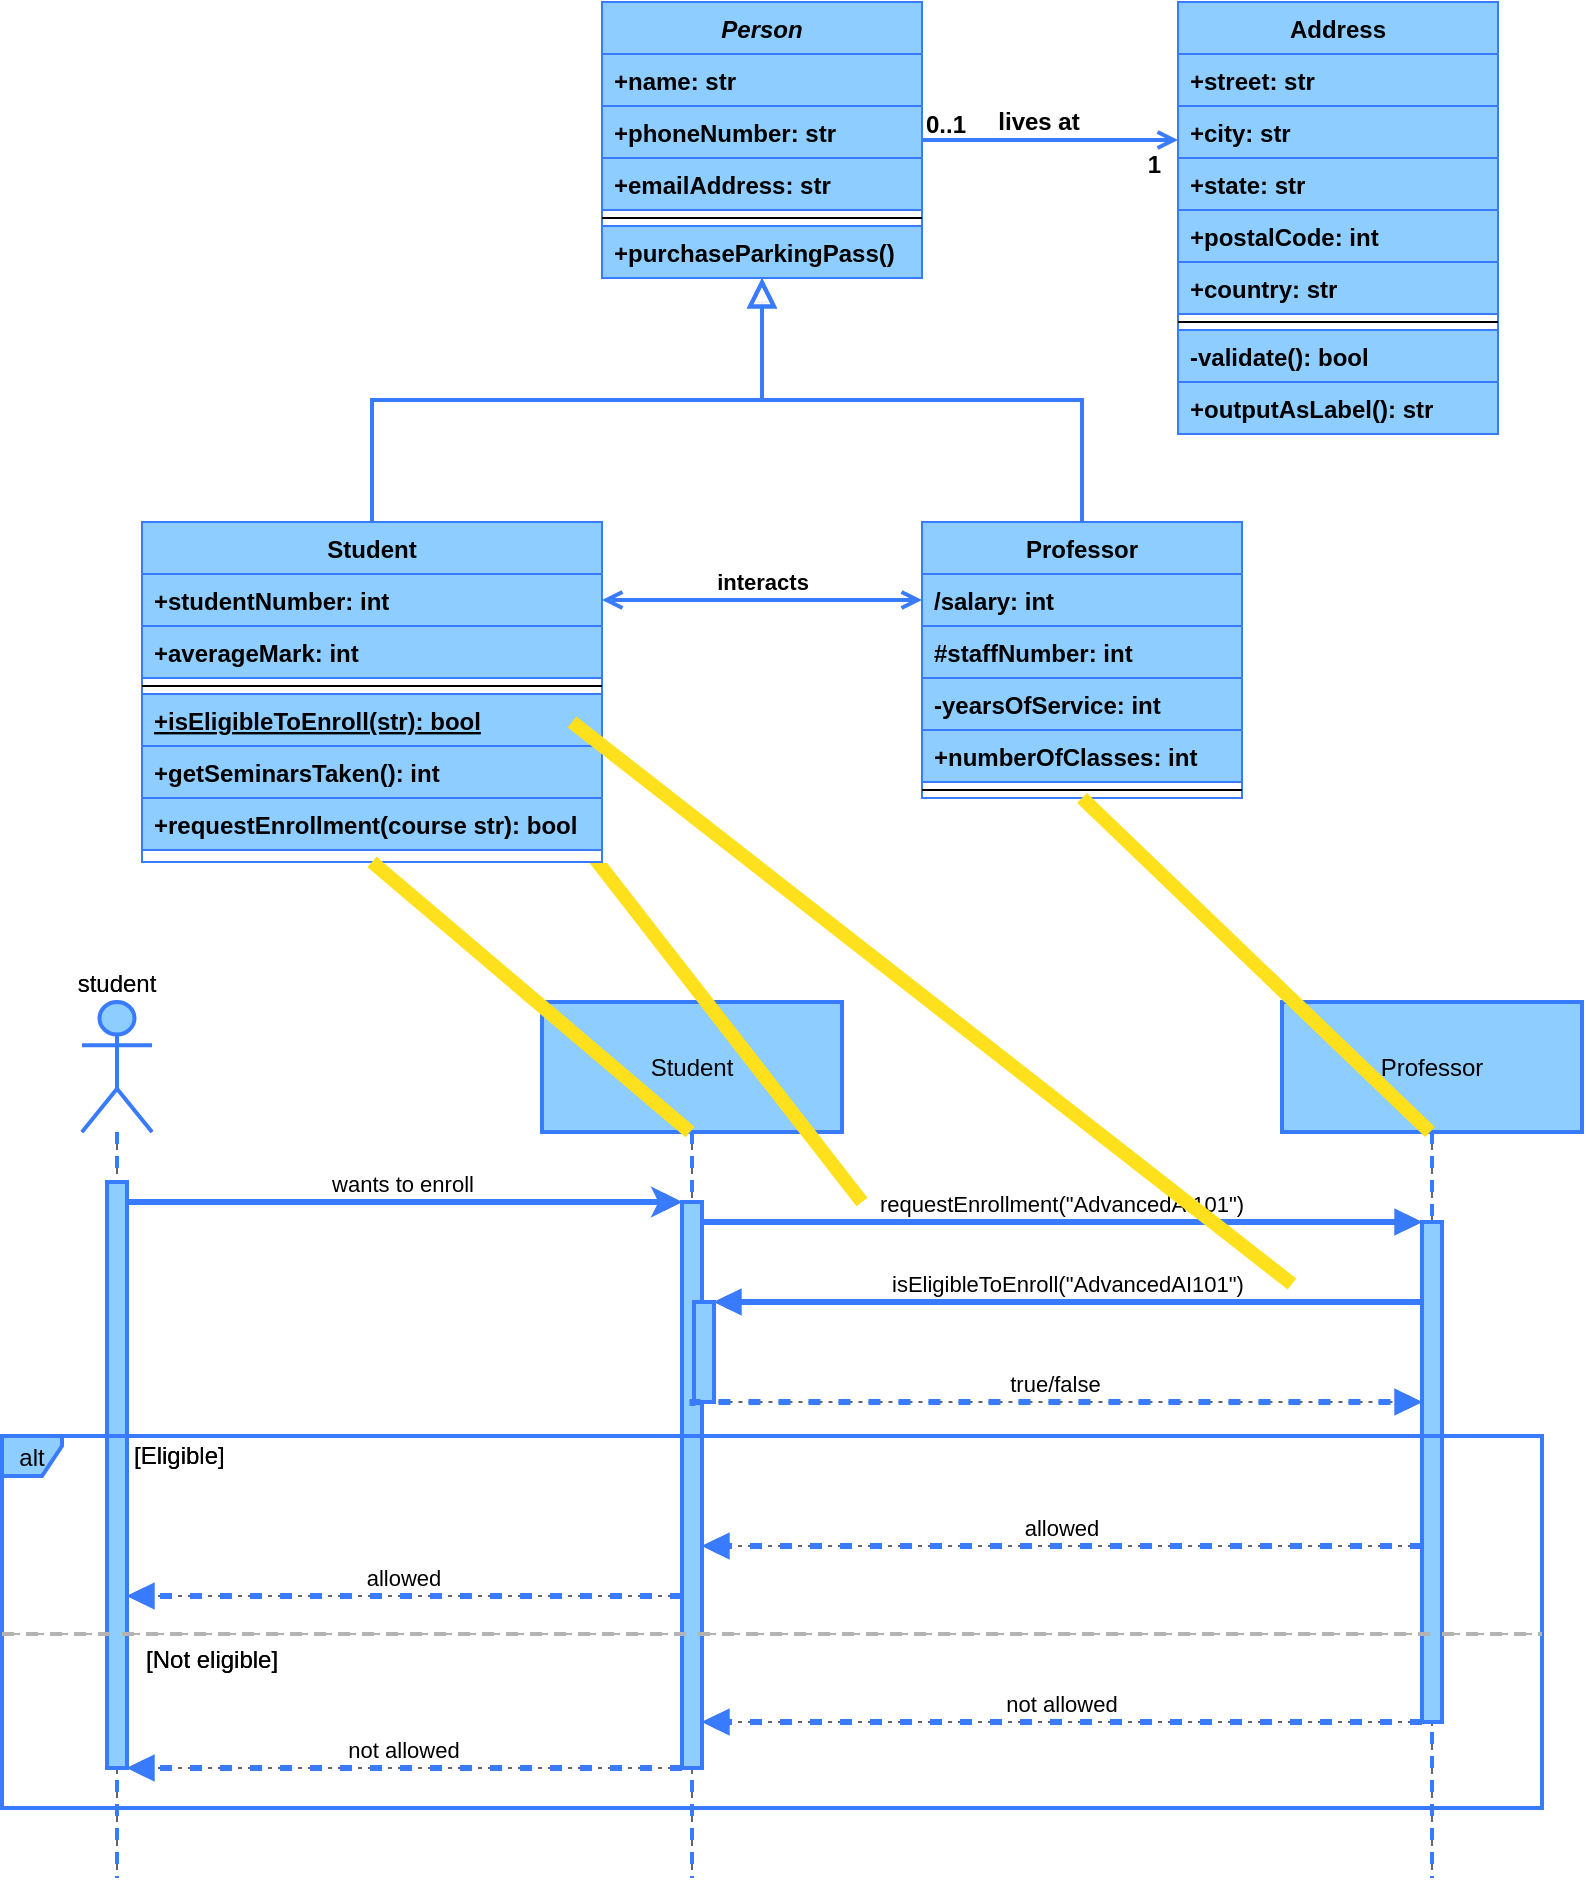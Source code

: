 <mxfile version="28.0.6">
  <diagram name="anim - if potom else" id="Q-PUWXVqNWNg1QP_MMTq">
    <mxGraphModel dx="2916" dy="1057" grid="1" gridSize="10" guides="1" tooltips="1" connect="1" arrows="1" fold="1" page="1" pageScale="1" pageWidth="850" pageHeight="1100" math="0" shadow="0">
      <root>
        <UserObject label="" animation="show C0yg4FrweDamgOmbEFy_-194 fade&#xa;show C0yg4FrweDamgOmbEFy_-195 fade&#xa;show C0yg4FrweDamgOmbEFy_-196 fade&#xa;show C0yg4FrweDamgOmbEFy_-197 fade&#xa;show C0yg4FrweDamgOmbEFy_-198 fade&#xa;show C0yg4FrweDamgOmbEFy_-199 fade&#xa;show C0yg4FrweDamgOmbEFy_-200 fade&#xa;show C0yg4FrweDamgOmbEFy_-201 fade&#xa;show C0yg4FrweDamgOmbEFy_-202 fade&#xa;show C0yg4FrweDamgOmbEFy_-203 fade&#xa;show C0yg4FrweDamgOmbEFy_-204 fade&#xa;show C0yg4FrweDamgOmbEFy_-205 fade&#xa;show C0yg4FrweDamgOmbEFy_-206 fade&#xa;show C0yg4FrweDamgOmbEFy_-207 fade&#xa;show C0yg4FrweDamgOmbEFy_-208 fade&#xa;show C0yg4FrweDamgOmbEFy_-209 fade&#xa;show C0yg4FrweDamgOmbEFy_-210 fade&#xa;show C0yg4FrweDamgOmbEFy_-211 fade&#xa;show C0yg4FrweDamgOmbEFy_-212 fade&#xa;show C0yg4FrweDamgOmbEFy_-213 fade&#xa;show C0yg4FrweDamgOmbEFy_-38 fade&#xa;show C0yg4FrweDamgOmbEFy_-39 fade&#xa;show C0yg4FrweDamgOmbEFy_-40 fade&#xa;show C0yg4FrweDamgOmbEFy_-41 fade&#xa;show C0yg4FrweDamgOmbEFy_-42 fade&#xa;show C0yg4FrweDamgOmbEFy_-43 fade&#xa;show C0yg4FrweDamgOmbEFy_-44 fade&#xa;show C0yg4FrweDamgOmbEFy_-45 fade&#xa;show C0yg4FrweDamgOmbEFy_-46 fade&#xa;show C0yg4FrweDamgOmbEFy_-47 fade&#xa;show C0yg4FrweDamgOmbEFy_-48 fade&#xa;show C0yg4FrweDamgOmbEFy_-49 fade&#xa;show C0yg4FrweDamgOmbEFy_-50 fade&#xa;show C0yg4FrweDamgOmbEFy_-51 fade&#xa;show C0yg4FrweDamgOmbEFy_-52 fade&#xa;show C0yg4FrweDamgOmbEFy_-53 fade&#xa;show C0yg4FrweDamgOmbEFy_-54 fade&#xa;show C0yg4FrweDamgOmbEFy_-55 fade&#xa;show C0yg4FrweDamgOmbEFy_-56 fade&#xa;show C0yg4FrweDamgOmbEFy_-57 fade&#xa;show C0yg4FrweDamgOmbEFy_-58 fade&#xa;show C0yg4FrweDamgOmbEFy_-59 fade&#xa;show C0yg4FrweDamgOmbEFy_-60 fade&#xa;show C0yg4FrweDamgOmbEFy_-61 fade&#xa;show C0yg4FrweDamgOmbEFy_-62 fade&#xa;show C0yg4FrweDamgOmbEFy_-63 fade&#xa;show C0yg4FrweDamgOmbEFy_-64 fade&#xa;show C0yg4FrweDamgOmbEFy_-65 fade&#xa;show C0yg4FrweDamgOmbEFy_-66 fade&#xa;show C0yg4FrweDamgOmbEFy_-67 fade&#xa;show C0yg4FrweDamgOmbEFy_-68 fade&#xa;show C0yg4FrweDamgOmbEFy_-69 fade&#xa;show C0yg4FrweDamgOmbEFy_-70 fade&#xa;show C0yg4FrweDamgOmbEFy_-71 fade&#xa;show C0yg4FrweDamgOmbEFy_-72 fade&#xa;show C0yg4FrweDamgOmbEFy_-73 fade&#xa;wait 1500&#xa;&#xa;&#xa;show C0yg4FrweDamgOmbEFy_-274 fade&#xa;show C0yg4FrweDamgOmbEFy_-272 fade&#xa;wait 1500&#xa;&#xa;show C0yg4FrweDamgOmbEFy_-287&#xa;show C0yg4FrweDamgOmbEFy_-288&#xa;wait 1500&#xa;&#xa;show 00VTFhHCBqA_H_PsdxnX-3 fade&#xa;show C0yg4FrweDamgOmbEFy_-283 fade&#xa;show C0yg4FrweDamgOmbEFy_-282 fade&#xa;show C0yg4FrweDamgOmbEFy_-243 fade&#xa;wait 1500&#xa;hide 00VTFhHCBqA_H_PsdxnX-3&#xa;&#xa;show 00VTFhHCBqA_H_PsdxnX-1 fade&#xa;show C0yg4FrweDamgOmbEFy_-277&#xa;show C0yg4FrweDamgOmbEFy_-249 fade&#xa;wait 1500&#xa;hide 00VTFhHCBqA_H_PsdxnX-1 &#xa;&#xa;&#xa;show 00VTFhHCBqA_H_PsdxnX-4 fade&#xa;show C0yg4FrweDamgOmbEFy_-276 fade&#xa;show C0yg4FrweDamgOmbEFy_-275 fade&#xa;show C0yg4FrweDamgOmbEFy_-251 fade&#xa;wait 1500&#xa;hide 00VTFhHCBqA_H_PsdxnX-4&#xa;&#xa;show 00VTFhHCBqA_H_PsdxnX-2 fade&#xa;show C0yg4FrweDamgOmbEFy_-278&#xa;show C0yg4FrweDamgOmbEFy_-247 fade&#xa;wait 1500&#xa;hide 00VTFhHCBqA_H_PsdxnX-2&#xa;&#xa;show C0yg4FrweDamgOmbEFy_-284 fade&#xa;wait 1500&#xa;&#xa;show C0yg4FrweDamgOmbEFy_-279&#xa;wait 1500&#xa;&#xa;hide C0yg4FrweDamgOmbEFy_-284&#xa;hide C0yg4FrweDamgOmbEFy_-278&#xa;hide C0yg4FrweDamgOmbEFy_-279&#xa;hide C0yg4FrweDamgOmbEFy_-247&#xa;wait 1500&#xa;&#xa;&#xa;show C0yg4FrweDamgOmbEFy_-289 fade&#xa;show C0yg4FrweDamgOmbEFy_-290 fade&#xa;show C0yg4FrweDamgOmbEFy_-291 fade&#xa;wait 1500&#xa;&#xa;show C0yg4FrweDamgOmbEFy_-280&#xa;wait 1500&#xa;&#xa;show C0yg4FrweDamgOmbEFy_-285&#xa;wait 1500&#xa;&#xa;hide C0yg4FrweDamgOmbEFy_-280&#xa;hide C0yg4FrweDamgOmbEFy_-285&#xa;wait 1500&#xa;&#xa;show C0yg4FrweDamgOmbEFy_-281&#xa;wait 1500&#xa;&#xa;hide C0yg4FrweDamgOmbEFy_-277&#xa;hide C0yg4FrweDamgOmbEFy_-281&#xa;hide C0yg4FrweDamgOmbEFy_-275&#xa;hide C0yg4FrweDamgOmbEFy_-251&#xa;hide C0yg4FrweDamgOmbEFy_-276&#xa;hide C0yg4FrweDamgOmbEFy_-249&#xa;wait 1500&#xa;&#xa;show C0yg4FrweDamgOmbEFy_-286&#xa;wait 1500&#xa;&#xa;&#xa;hide C0yg4FrweDamgOmbEFy_-283&#xa;hide C0yg4FrweDamgOmbEFy_-282&#xa;hide C0yg4FrweDamgOmbEFy_-288&#xa;hide C0yg4FrweDamgOmbEFy_-287&#xa;hide C0yg4FrweDamgOmbEFy_-243&#xa;hide C0yg4FrweDamgOmbEFy_-286&#xa;hide C0yg4FrweDamgOmbEFy_-291&#xa;hide C0yg4FrweDamgOmbEFy_-289&#xa;hide C0yg4FrweDamgOmbEFy_-290&#xa;wait 1500&#xa;&#xa;hide C0yg4FrweDamgOmbEFy_-274&#xa;hide C0yg4FrweDamgOmbEFy_-272&#xa;wait 1500&#xa;&#xa;" id="d1LrVMt3tTgJJ8YbboIR-0">
          <mxCell />
        </UserObject>
        <object label="AcD" id="d1LrVMt3tTgJJ8YbboIR-5">
          <mxCell style="locked=1;" parent="d1LrVMt3tTgJJ8YbboIR-0" visible="0" />
        </object>
        <mxCell id="d1LrVMt3tTgJJ8YbboIR-6" value="" style="group;editable=1;movable=1;resizable=1;rotatable=1;deletable=1;locked=0;connectable=1;opacity=90;" parent="d1LrVMt3tTgJJ8YbboIR-5" vertex="1" connectable="0">
          <mxGeometry x="2120" y="660" width="890" height="510" as="geometry" />
        </mxCell>
        <mxCell id="d1LrVMt3tTgJJ8YbboIR-7" value="Actors" style="swimlane;html=1;childLayout=stackLayout;resizeParent=1;resizeParentMax=0;horizontal=0;startSize=20;horizontalStack=0;whiteSpace=wrap;verticalAlign=middle;editable=1;movable=1;resizable=1;rotatable=1;deletable=1;locked=0;connectable=1;" parent="d1LrVMt3tTgJJ8YbboIR-6" vertex="1">
          <mxGeometry width="890" height="510" as="geometry" />
        </mxCell>
        <mxCell id="d1LrVMt3tTgJJ8YbboIR-8" value="&lt;div&gt;Orders&lt;/div&gt;" style="swimlane;html=1;startSize=20;horizontal=0;editable=1;movable=1;resizable=1;rotatable=1;deletable=1;locked=0;connectable=1;fillColor=default;" parent="d1LrVMt3tTgJJ8YbboIR-7" vertex="1">
          <mxGeometry x="20" width="870" height="270" as="geometry" />
        </mxCell>
        <mxCell id="d1LrVMt3tTgJJ8YbboIR-9" value="" style="html=1;align=center;verticalAlign=top;rounded=1;absoluteArcSize=1;arcSize=20;dashed=1;editable=1;movable=1;resizable=1;rotatable=1;deletable=1;locked=0;connectable=1;" parent="d1LrVMt3tTgJJ8YbboIR-8" vertex="1">
          <mxGeometry x="90" y="10" width="480" height="170" as="geometry" />
        </mxCell>
        <mxCell id="d1LrVMt3tTgJJ8YbboIR-10" value="&lt;div&gt;Receive &lt;br&gt;&lt;/div&gt;&lt;div&gt;order&lt;/div&gt;" style="html=1;align=center;verticalAlign=top;rounded=1;absoluteArcSize=1;arcSize=10;dashed=0;editable=1;movable=1;resizable=1;rotatable=1;deletable=1;locked=0;connectable=1;" parent="d1LrVMt3tTgJJ8YbboIR-8" vertex="1">
          <mxGeometry x="104" y="105" width="66" height="40" as="geometry" />
        </mxCell>
        <mxCell id="d1LrVMt3tTgJJ8YbboIR-11" style="edgeStyle=orthogonalEdgeStyle;rounded=0;orthogonalLoop=1;jettySize=auto;html=1;editable=1;movable=1;resizable=1;rotatable=1;deletable=1;locked=0;connectable=1;flowAnimation=0;" parent="d1LrVMt3tTgJJ8YbboIR-8" source="d1LrVMt3tTgJJ8YbboIR-12" target="d1LrVMt3tTgJJ8YbboIR-23" edge="1">
          <mxGeometry relative="1" as="geometry">
            <Array as="points">
              <mxPoint x="215" y="75" />
              <mxPoint x="770" y="75" />
            </Array>
            <mxPoint x="675" y="110" as="targetPoint" />
          </mxGeometry>
        </mxCell>
        <mxCell id="d1LrVMt3tTgJJ8YbboIR-12" value="" style="rhombus;editable=1;movable=1;resizable=1;rotatable=1;deletable=1;locked=0;connectable=1;" parent="d1LrVMt3tTgJJ8YbboIR-8" vertex="1">
          <mxGeometry x="200" y="110" width="30" height="30" as="geometry" />
        </mxCell>
        <mxCell id="d1LrVMt3tTgJJ8YbboIR-13" value="" style="edgeStyle=orthogonalEdgeStyle;rounded=0;orthogonalLoop=1;jettySize=auto;html=1;editable=1;movable=1;resizable=1;rotatable=1;deletable=1;locked=0;connectable=1;flowAnimation=0;" parent="d1LrVMt3tTgJJ8YbboIR-8" source="d1LrVMt3tTgJJ8YbboIR-10" target="d1LrVMt3tTgJJ8YbboIR-12" edge="1">
          <mxGeometry relative="1" as="geometry" />
        </mxCell>
        <mxCell id="d1LrVMt3tTgJJ8YbboIR-14" value="Fill order" style="html=1;align=center;verticalAlign=middle;rounded=1;absoluteArcSize=1;arcSize=10;dashed=0;editable=1;movable=1;resizable=1;rotatable=1;deletable=1;locked=0;connectable=1;" parent="d1LrVMt3tTgJJ8YbboIR-8" vertex="1">
          <mxGeometry x="320" y="105" width="60" height="40" as="geometry" />
        </mxCell>
        <mxCell id="d1LrVMt3tTgJJ8YbboIR-15" value="[order accepted]" style="edgeStyle=orthogonalEdgeStyle;rounded=0;orthogonalLoop=1;jettySize=auto;html=1;labelBackgroundColor=none;editable=1;movable=1;resizable=1;rotatable=1;deletable=1;locked=0;connectable=1;flowAnimation=0;" parent="d1LrVMt3tTgJJ8YbboIR-8" source="d1LrVMt3tTgJJ8YbboIR-12" target="d1LrVMt3tTgJJ8YbboIR-14" edge="1">
          <mxGeometry x="-0.111" y="-10" relative="1" as="geometry">
            <mxPoint as="offset" />
          </mxGeometry>
        </mxCell>
        <mxCell id="d1LrVMt3tTgJJ8YbboIR-16" value="" style="html=1;points=[];perimeter=orthogonalPerimeter;fillColor=#000000;strokeColor=none;editable=1;movable=1;resizable=1;rotatable=1;deletable=1;locked=0;connectable=1;" parent="d1LrVMt3tTgJJ8YbboIR-8" vertex="1">
          <mxGeometry x="410" y="85" width="5" height="80" as="geometry" />
        </mxCell>
        <mxCell id="d1LrVMt3tTgJJ8YbboIR-17" value="" style="edgeStyle=orthogonalEdgeStyle;rounded=0;orthogonalLoop=1;jettySize=auto;html=1;editable=1;movable=1;resizable=1;rotatable=1;deletable=1;locked=0;connectable=1;flowAnimation=0;" parent="d1LrVMt3tTgJJ8YbboIR-8" source="d1LrVMt3tTgJJ8YbboIR-14" target="d1LrVMt3tTgJJ8YbboIR-16" edge="1">
          <mxGeometry relative="1" as="geometry" />
        </mxCell>
        <mxCell id="d1LrVMt3tTgJJ8YbboIR-18" value="Prepare &lt;br&gt;shipment" style="html=1;align=center;verticalAlign=middle;rounded=1;absoluteArcSize=1;arcSize=10;dashed=0;editable=1;movable=1;resizable=1;rotatable=1;deletable=1;locked=0;connectable=1;" parent="d1LrVMt3tTgJJ8YbboIR-8" vertex="1">
          <mxGeometry x="470" y="105" width="80" height="40" as="geometry" />
        </mxCell>
        <mxCell id="d1LrVMt3tTgJJ8YbboIR-19" value="" style="edgeStyle=orthogonalEdgeStyle;rounded=0;orthogonalLoop=1;jettySize=auto;html=1;editable=1;movable=1;resizable=1;rotatable=1;deletable=1;locked=0;connectable=1;flowAnimation=0;" parent="d1LrVMt3tTgJJ8YbboIR-8" source="d1LrVMt3tTgJJ8YbboIR-16" target="d1LrVMt3tTgJJ8YbboIR-18" edge="1">
          <mxGeometry relative="1" as="geometry">
            <Array as="points" />
          </mxGeometry>
        </mxCell>
        <mxCell id="d1LrVMt3tTgJJ8YbboIR-20" style="edgeStyle=orthogonalEdgeStyle;rounded=0;orthogonalLoop=1;jettySize=auto;html=1;labelBackgroundColor=none;endArrow=classic;endFill=1;editable=1;movable=1;resizable=1;rotatable=1;deletable=1;locked=0;connectable=1;flowAnimation=0;" parent="d1LrVMt3tTgJJ8YbboIR-8" source="d1LrVMt3tTgJJ8YbboIR-21" target="d1LrVMt3tTgJJ8YbboIR-31" edge="1">
          <mxGeometry relative="1" as="geometry" />
        </mxCell>
        <mxCell id="d1LrVMt3tTgJJ8YbboIR-21" value="" style="html=1;points=[];perimeter=orthogonalPerimeter;fillColor=#000000;strokeColor=none;editable=1;movable=1;resizable=1;rotatable=1;deletable=1;locked=0;connectable=1;" parent="d1LrVMt3tTgJJ8YbboIR-8" vertex="1">
          <mxGeometry x="610" y="85" width="5" height="80" as="geometry" />
        </mxCell>
        <mxCell id="d1LrVMt3tTgJJ8YbboIR-22" value="" style="edgeStyle=none;rounded=0;orthogonalLoop=1;jettySize=auto;html=1;editable=1;movable=1;resizable=1;rotatable=1;deletable=1;locked=0;connectable=1;flowAnimation=0;" parent="d1LrVMt3tTgJJ8YbboIR-8" source="d1LrVMt3tTgJJ8YbboIR-18" target="d1LrVMt3tTgJJ8YbboIR-21" edge="1">
          <mxGeometry relative="1" as="geometry" />
        </mxCell>
        <mxCell id="d1LrVMt3tTgJJ8YbboIR-23" value="&lt;div&gt;Close &lt;br&gt;&lt;/div&gt;&lt;div&gt;order&lt;/div&gt;" style="html=1;align=center;verticalAlign=top;rounded=1;absoluteArcSize=1;arcSize=10;dashed=0;editable=1;movable=1;resizable=1;rotatable=1;deletable=1;locked=0;connectable=1;" parent="d1LrVMt3tTgJJ8YbboIR-8" vertex="1">
          <mxGeometry x="745" y="105" width="60" height="40" as="geometry" />
        </mxCell>
        <mxCell id="d1LrVMt3tTgJJ8YbboIR-24" value="" style="edgeStyle=orthogonalEdgeStyle;rounded=0;orthogonalLoop=1;jettySize=auto;html=1;editable=1;movable=1;resizable=1;rotatable=1;deletable=1;locked=0;connectable=1;flowAnimation=0;" parent="d1LrVMt3tTgJJ8YbboIR-8" source="d1LrVMt3tTgJJ8YbboIR-31" target="d1LrVMt3tTgJJ8YbboIR-23" edge="1">
          <mxGeometry relative="1" as="geometry">
            <mxPoint x="690" y="125" as="sourcePoint" />
          </mxGeometry>
        </mxCell>
        <mxCell id="d1LrVMt3tTgJJ8YbboIR-25" value="" style="ellipse;html=1;shape=endState;fillColor=#000000;strokeColor=#000000;editable=1;movable=1;resizable=1;rotatable=1;deletable=1;locked=0;connectable=1;" parent="d1LrVMt3tTgJJ8YbboIR-8" vertex="1">
          <mxGeometry x="830" y="210" width="30" height="30" as="geometry" />
        </mxCell>
        <mxCell id="d1LrVMt3tTgJJ8YbboIR-26" value="" style="rounded=0;orthogonalLoop=1;jettySize=auto;html=1;editable=1;movable=1;resizable=1;rotatable=1;deletable=1;locked=0;connectable=1;flowAnimation=0;flowAnimationDirection=normal;flowAnimationTimingFunction=linear;" parent="d1LrVMt3tTgJJ8YbboIR-8" source="d1LrVMt3tTgJJ8YbboIR-23" target="d1LrVMt3tTgJJ8YbboIR-25" edge="1">
          <mxGeometry relative="1" as="geometry" />
        </mxCell>
        <mxCell id="d1LrVMt3tTgJJ8YbboIR-27" value="Order cancel request" style="html=1;shape=mxgraph.infographic.ribbonSimple;notch1=20;notch2=0;align=center;verticalAlign=middle;fontSize=14;fontStyle=0;flipH=0;spacingRight=0;spacingLeft=14;editable=1;movable=1;resizable=1;rotatable=1;deletable=1;locked=0;connectable=1;" parent="d1LrVMt3tTgJJ8YbboIR-8" vertex="1">
          <mxGeometry x="380" y="20" width="170" height="40" as="geometry" />
        </mxCell>
        <mxCell id="d1LrVMt3tTgJJ8YbboIR-28" style="edgeStyle=orthogonalEdgeStyle;rounded=0;orthogonalLoop=1;jettySize=auto;html=1;editable=1;movable=1;resizable=1;rotatable=1;deletable=1;locked=0;connectable=1;flowAnimation=0;" parent="d1LrVMt3tTgJJ8YbboIR-8" source="d1LrVMt3tTgJJ8YbboIR-29" target="d1LrVMt3tTgJJ8YbboIR-25" edge="1">
          <mxGeometry relative="1" as="geometry" />
        </mxCell>
        <mxCell id="d1LrVMt3tTgJJ8YbboIR-29" value="&lt;div&gt;Cancel &lt;br&gt;&lt;/div&gt;&lt;div&gt;order&lt;/div&gt;" style="html=1;align=center;verticalAlign=top;rounded=1;absoluteArcSize=1;arcSize=10;dashed=0;editable=1;movable=1;resizable=1;rotatable=1;deletable=1;locked=0;connectable=1;" parent="d1LrVMt3tTgJJ8YbboIR-8" vertex="1">
          <mxGeometry x="745" y="20" width="60" height="40" as="geometry" />
        </mxCell>
        <mxCell id="d1LrVMt3tTgJJ8YbboIR-30" value="" style="shape=mxgraph.lean_mapping.electronic_info_flow_edge;html=1;editable=1;movable=1;resizable=1;rotatable=1;deletable=1;locked=0;connectable=1;" parent="d1LrVMt3tTgJJ8YbboIR-8" source="d1LrVMt3tTgJJ8YbboIR-27" target="d1LrVMt3tTgJJ8YbboIR-29" edge="1">
          <mxGeometry width="160" relative="1" as="geometry">
            <mxPoint x="640" y="-60" as="sourcePoint" />
            <mxPoint x="800" y="-60" as="targetPoint" />
          </mxGeometry>
        </mxCell>
        <mxCell id="d1LrVMt3tTgJJ8YbboIR-31" value="&lt;div&gt;Ship&lt;br&gt;&lt;/div&gt;&lt;div&gt;order&lt;/div&gt;" style="html=1;align=center;verticalAlign=top;rounded=1;absoluteArcSize=1;arcSize=10;dashed=0;editable=1;movable=1;resizable=1;rotatable=1;deletable=1;locked=0;connectable=1;" parent="d1LrVMt3tTgJJ8YbboIR-8" vertex="1">
          <mxGeometry x="650" y="105" width="60" height="40" as="geometry" />
        </mxCell>
        <mxCell id="d1LrVMt3tTgJJ8YbboIR-32" value="Accounting" style="swimlane;html=1;startSize=20;horizontal=0;editable=1;movable=1;resizable=1;rotatable=1;deletable=1;locked=0;connectable=1;fillColor=default;" parent="d1LrVMt3tTgJJ8YbboIR-7" vertex="1">
          <mxGeometry x="20" y="270" width="870" height="120" as="geometry" />
        </mxCell>
        <mxCell id="d1LrVMt3tTgJJ8YbboIR-33" value="Send invoice" style="html=1;align=center;verticalAlign=middle;rounded=1;absoluteArcSize=1;arcSize=10;dashed=0;editable=1;movable=1;resizable=1;rotatable=1;deletable=1;locked=0;connectable=1;" parent="d1LrVMt3tTgJJ8YbboIR-32" vertex="1">
          <mxGeometry x="240" y="40" width="90" height="40" as="geometry" />
        </mxCell>
        <mxCell id="d1LrVMt3tTgJJ8YbboIR-34" value="&lt;div&gt;Accept &lt;br&gt;&lt;/div&gt;&lt;div&gt;payment&lt;/div&gt;" style="html=1;align=center;verticalAlign=top;rounded=1;absoluteArcSize=1;arcSize=10;dashed=0;editable=1;movable=1;resizable=1;rotatable=1;deletable=1;locked=0;connectable=1;" parent="d1LrVMt3tTgJJ8YbboIR-32" vertex="1">
          <mxGeometry x="540" y="30" width="70" height="40" as="geometry" />
        </mxCell>
        <mxCell id="d1LrVMt3tTgJJ8YbboIR-35" value="Customer" style="swimlane;html=1;startSize=20;horizontal=0;editable=1;movable=1;resizable=1;rotatable=1;deletable=1;locked=0;connectable=1;fillColor=default;" parent="d1LrVMt3tTgJJ8YbboIR-7" vertex="1">
          <mxGeometry x="20" y="390" width="870" height="120" as="geometry" />
        </mxCell>
        <mxCell id="d1LrVMt3tTgJJ8YbboIR-36" value="&lt;div&gt;Send &lt;br&gt;&lt;/div&gt;&lt;div&gt;payment&lt;/div&gt;" style="html=1;align=center;verticalAlign=middle;rounded=1;absoluteArcSize=1;arcSize=10;dashed=0;editable=1;movable=1;resizable=1;rotatable=1;deletable=1;locked=0;connectable=1;" parent="d1LrVMt3tTgJJ8YbboIR-35" vertex="1">
          <mxGeometry x="470" y="40" width="70" height="40" as="geometry" />
        </mxCell>
        <mxCell id="d1LrVMt3tTgJJ8YbboIR-37" value="" style="ellipse;fillColor=#000000;strokeColor=none;editable=1;movable=1;resizable=1;rotatable=1;deletable=1;locked=0;connectable=1;" parent="d1LrVMt3tTgJJ8YbboIR-35" vertex="1">
          <mxGeometry x="30" y="45" width="30" height="30" as="geometry" />
        </mxCell>
        <mxCell id="d1LrVMt3tTgJJ8YbboIR-38" value="Submit order" style="rounded=1;whiteSpace=wrap;html=1;editable=1;movable=1;resizable=1;rotatable=1;deletable=1;locked=0;connectable=1;" parent="d1LrVMt3tTgJJ8YbboIR-35" vertex="1">
          <mxGeometry x="102" y="40" width="70" height="40" as="geometry" />
        </mxCell>
        <mxCell id="d1LrVMt3tTgJJ8YbboIR-39" value="" style="edgeStyle=orthogonalEdgeStyle;rounded=0;orthogonalLoop=1;jettySize=auto;html=1;editable=1;movable=1;resizable=1;rotatable=1;deletable=1;locked=0;connectable=1;flowAnimation=0;" parent="d1LrVMt3tTgJJ8YbboIR-35" source="d1LrVMt3tTgJJ8YbboIR-37" target="d1LrVMt3tTgJJ8YbboIR-38" edge="1">
          <mxGeometry relative="1" as="geometry" />
        </mxCell>
        <mxCell id="d1LrVMt3tTgJJ8YbboIR-40" style="edgeStyle=orthogonalEdgeStyle;rounded=0;orthogonalLoop=1;jettySize=auto;html=1;exitX=0.2;exitY=0.613;exitDx=0;exitDy=0;exitPerimeter=0;editable=1;movable=1;resizable=1;rotatable=1;deletable=1;locked=0;connectable=1;flowAnimation=0;" parent="d1LrVMt3tTgJJ8YbboIR-7" source="d1LrVMt3tTgJJ8YbboIR-16" target="d1LrVMt3tTgJJ8YbboIR-33" edge="1">
          <mxGeometry relative="1" as="geometry">
            <mxPoint x="585" y="60" as="sourcePoint" />
            <Array as="points">
              <mxPoint x="431" y="140" />
              <mxPoint x="470" y="140" />
              <mxPoint x="470" y="200" />
              <mxPoint x="305" y="200" />
            </Array>
          </mxGeometry>
        </mxCell>
        <mxCell id="d1LrVMt3tTgJJ8YbboIR-41" style="edgeStyle=none;rounded=0;orthogonalLoop=1;jettySize=auto;html=1;editable=1;movable=1;resizable=1;rotatable=1;deletable=1;locked=0;connectable=1;flowAnimation=0;" parent="d1LrVMt3tTgJJ8YbboIR-7" source="d1LrVMt3tTgJJ8YbboIR-36" target="d1LrVMt3tTgJJ8YbboIR-34" edge="1">
          <mxGeometry relative="1" as="geometry" />
        </mxCell>
        <mxCell id="d1LrVMt3tTgJJ8YbboIR-42" style="edgeStyle=orthogonalEdgeStyle;rounded=0;orthogonalLoop=1;jettySize=auto;html=1;editable=1;movable=1;resizable=1;rotatable=1;deletable=1;locked=0;connectable=1;flowAnimation=0;" parent="d1LrVMt3tTgJJ8YbboIR-7" source="d1LrVMt3tTgJJ8YbboIR-34" target="d1LrVMt3tTgJJ8YbboIR-21" edge="1">
          <mxGeometry relative="1" as="geometry">
            <Array as="points">
              <mxPoint x="600" y="150" />
            </Array>
          </mxGeometry>
        </mxCell>
        <mxCell id="d1LrVMt3tTgJJ8YbboIR-43" style="edgeStyle=orthogonalEdgeStyle;rounded=0;orthogonalLoop=1;jettySize=auto;html=1;endArrow=classic;endFill=1;editable=1;movable=1;resizable=1;rotatable=1;deletable=1;locked=0;connectable=1;flowAnimation=0;" parent="d1LrVMt3tTgJJ8YbboIR-7" source="d1LrVMt3tTgJJ8YbboIR-38" target="d1LrVMt3tTgJJ8YbboIR-10" edge="1">
          <mxGeometry relative="1" as="geometry" />
        </mxCell>
        <mxCell id="d1LrVMt3tTgJJ8YbboIR-44" value="Invoice" style="text;align=center;verticalAlign=middle;dashed=0;editable=1;movable=1;resizable=1;rotatable=1;deletable=1;locked=0;connectable=1;" parent="d1LrVMt3tTgJJ8YbboIR-6" vertex="1">
          <mxGeometry x="384" y="371" width="60" height="40" as="geometry" />
        </mxCell>
        <mxCell id="d1LrVMt3tTgJJ8YbboIR-45" style="rounded=0;orthogonalLoop=1;jettySize=auto;html=1;editable=1;movable=1;resizable=1;rotatable=1;deletable=1;locked=0;connectable=1;flowAnimation=0;" parent="d1LrVMt3tTgJJ8YbboIR-6" source="d1LrVMt3tTgJJ8YbboIR-33" target="d1LrVMt3tTgJJ8YbboIR-44" edge="1">
          <mxGeometry relative="1" as="geometry" />
        </mxCell>
        <mxCell id="d1LrVMt3tTgJJ8YbboIR-46" style="edgeStyle=none;rounded=0;orthogonalLoop=1;jettySize=auto;html=1;editable=1;movable=1;resizable=1;rotatable=1;deletable=1;locked=0;connectable=1;flowAnimation=0;" parent="d1LrVMt3tTgJJ8YbboIR-6" source="d1LrVMt3tTgJJ8YbboIR-44" target="d1LrVMt3tTgJJ8YbboIR-36" edge="1">
          <mxGeometry relative="1" as="geometry" />
        </mxCell>
        <mxCell id="C0yg4FrweDamgOmbEFy_-297" value="" style="group;fillColor=default;editable=1;movable=1;resizable=1;rotatable=1;deletable=1;locked=0;connectable=1;opacity=90;container=0;fontStyle=1" parent="d1LrVMt3tTgJJ8YbboIR-5" vertex="1" connectable="0">
          <mxGeometry x="2230" y="190" width="588" height="398" as="geometry" />
        </mxCell>
        <mxCell id="C0yg4FrweDamgOmbEFy_-298" value="Person" style="swimlane;fontStyle=3;align=center;verticalAlign=top;childLayout=stackLayout;horizontal=1;startSize=26;horizontalStack=0;resizeParent=1;resizeLast=0;collapsible=1;marginBottom=0;rounded=0;shadow=0;strokeWidth=1;editable=1;movable=1;resizable=1;rotatable=1;deletable=1;locked=0;connectable=1;fillColor=#dae8fc;strokeColor=#6c8ebf;" parent="d1LrVMt3tTgJJ8YbboIR-5" vertex="1">
          <mxGeometry x="2370" y="190" width="160" height="138" as="geometry">
            <mxRectangle x="230" y="140" width="160" height="26" as="alternateBounds" />
          </mxGeometry>
        </mxCell>
        <mxCell id="C0yg4FrweDamgOmbEFy_-299" value="+name: str" style="text;align=left;verticalAlign=top;spacingLeft=4;spacingRight=4;overflow=hidden;rotatable=1;points=[[0,0.5],[1,0.5]];portConstraint=eastwest;editable=1;movable=1;resizable=1;deletable=1;locked=0;connectable=1;fillColor=#dae8fc;strokeColor=#6c8ebf;fontStyle=1" parent="C0yg4FrweDamgOmbEFy_-298" vertex="1">
          <mxGeometry y="26" width="160" height="26" as="geometry" />
        </mxCell>
        <mxCell id="C0yg4FrweDamgOmbEFy_-300" value="+phoneNumber: str" style="text;align=left;verticalAlign=top;spacingLeft=4;spacingRight=4;overflow=hidden;rotatable=1;points=[[0,0.5],[1,0.5]];portConstraint=eastwest;rounded=0;shadow=0;html=0;editable=1;movable=1;resizable=1;deletable=1;locked=0;connectable=1;fillColor=#dae8fc;strokeColor=#6c8ebf;fontStyle=1" parent="C0yg4FrweDamgOmbEFy_-298" vertex="1">
          <mxGeometry y="52" width="160" height="26" as="geometry" />
        </mxCell>
        <mxCell id="C0yg4FrweDamgOmbEFy_-301" value="+emailAddress: str" style="text;align=left;verticalAlign=top;spacingLeft=4;spacingRight=4;overflow=hidden;rotatable=1;points=[[0,0.5],[1,0.5]];portConstraint=eastwest;rounded=0;shadow=0;html=0;editable=1;movable=1;resizable=1;deletable=1;locked=0;connectable=1;fillColor=#dae8fc;strokeColor=#6c8ebf;fontStyle=1" parent="C0yg4FrweDamgOmbEFy_-298" vertex="1">
          <mxGeometry y="78" width="160" height="26" as="geometry" />
        </mxCell>
        <mxCell id="C0yg4FrweDamgOmbEFy_-302" value="" style="line;html=1;strokeWidth=1;align=left;verticalAlign=middle;spacingTop=-1;spacingLeft=3;spacingRight=3;rotatable=1;labelPosition=right;points=[];portConstraint=eastwest;editable=1;movable=1;resizable=1;deletable=1;locked=0;connectable=1;fontStyle=1" parent="C0yg4FrweDamgOmbEFy_-298" vertex="1">
          <mxGeometry y="104" width="160" height="8" as="geometry" />
        </mxCell>
        <mxCell id="C0yg4FrweDamgOmbEFy_-303" value="+purchaseParkingPass()" style="text;align=left;verticalAlign=top;spacingLeft=4;spacingRight=4;overflow=hidden;rotatable=1;points=[[0,0.5],[1,0.5]];portConstraint=eastwest;editable=1;movable=1;resizable=1;deletable=1;locked=0;connectable=1;fillColor=#dae8fc;strokeColor=#6c8ebf;fontStyle=1" parent="C0yg4FrweDamgOmbEFy_-298" vertex="1">
          <mxGeometry y="112" width="160" height="26" as="geometry" />
        </mxCell>
        <mxCell id="C0yg4FrweDamgOmbEFy_-304" value="Student" style="swimlane;fontStyle=1;align=center;verticalAlign=top;childLayout=stackLayout;horizontal=1;startSize=26;horizontalStack=0;resizeParent=1;resizeLast=0;collapsible=1;marginBottom=0;rounded=0;shadow=0;strokeWidth=1;editable=1;movable=1;resizable=1;rotatable=1;deletable=1;locked=0;connectable=1;fillColor=#dae8fc;strokeColor=#6c8ebf;" parent="d1LrVMt3tTgJJ8YbboIR-5" vertex="1">
          <mxGeometry x="2230" y="450" width="160" height="138" as="geometry">
            <mxRectangle x="130" y="380" width="160" height="26" as="alternateBounds" />
          </mxGeometry>
        </mxCell>
        <mxCell id="C0yg4FrweDamgOmbEFy_-305" value="+studentNumber: int" style="text;align=left;verticalAlign=top;spacingLeft=4;spacingRight=4;overflow=hidden;rotatable=1;points=[[0,0.5],[1,0.5]];portConstraint=eastwest;fontStyle=1;editable=1;movable=1;resizable=1;deletable=1;locked=0;connectable=1;fillColor=#dae8fc;strokeColor=#6c8ebf;" parent="C0yg4FrweDamgOmbEFy_-304" vertex="1">
          <mxGeometry y="26" width="160" height="26" as="geometry" />
        </mxCell>
        <mxCell id="C0yg4FrweDamgOmbEFy_-306" value="+averageMark: int" style="text;align=left;verticalAlign=top;spacingLeft=4;spacingRight=4;overflow=hidden;rotatable=1;points=[[0,0.5],[1,0.5]];portConstraint=eastwest;rounded=0;shadow=0;html=0;editable=1;movable=1;resizable=1;deletable=1;locked=0;connectable=1;fillColor=#dae8fc;strokeColor=#6c8ebf;fontStyle=1" parent="C0yg4FrweDamgOmbEFy_-304" vertex="1">
          <mxGeometry y="52" width="160" height="26" as="geometry" />
        </mxCell>
        <mxCell id="C0yg4FrweDamgOmbEFy_-307" value="" style="line;html=1;strokeWidth=1;align=left;verticalAlign=middle;spacingTop=-1;spacingLeft=3;spacingRight=3;rotatable=1;labelPosition=right;points=[];portConstraint=eastwest;editable=1;movable=1;resizable=1;deletable=1;locked=0;connectable=1;fontStyle=1" parent="C0yg4FrweDamgOmbEFy_-304" vertex="1">
          <mxGeometry y="78" width="160" height="8" as="geometry" />
        </mxCell>
        <mxCell id="C0yg4FrweDamgOmbEFy_-308" value="+isEligibleToEnroll(str): bool" style="text;align=left;verticalAlign=top;spacingLeft=4;spacingRight=4;overflow=hidden;rotatable=1;points=[[0,0.5],[1,0.5]];portConstraint=eastwest;fontStyle=5;editable=1;movable=1;resizable=1;deletable=1;locked=0;connectable=1;fillColor=#dae8fc;strokeColor=#6c8ebf;" parent="C0yg4FrweDamgOmbEFy_-304" vertex="1">
          <mxGeometry y="86" width="160" height="26" as="geometry" />
        </mxCell>
        <mxCell id="C0yg4FrweDamgOmbEFy_-309" value="+getSeminarsTaken(): int" style="text;align=left;verticalAlign=top;spacingLeft=4;spacingRight=4;overflow=hidden;rotatable=1;points=[[0,0.5],[1,0.5]];portConstraint=eastwest;editable=1;movable=1;resizable=1;deletable=1;locked=0;connectable=1;fillColor=#dae8fc;strokeColor=#6c8ebf;fontStyle=1" parent="C0yg4FrweDamgOmbEFy_-304" vertex="1">
          <mxGeometry y="112" width="160" height="26" as="geometry" />
        </mxCell>
        <mxCell id="C0yg4FrweDamgOmbEFy_-310" value="" style="endArrow=block;endSize=10;endFill=0;shadow=0;strokeWidth=2;rounded=0;edgeStyle=elbowEdgeStyle;elbow=vertical;editable=1;movable=1;resizable=1;rotatable=1;deletable=1;locked=0;connectable=1;strokeColor=#0066CC;fontStyle=1" parent="d1LrVMt3tTgJJ8YbboIR-5" source="C0yg4FrweDamgOmbEFy_-304" target="C0yg4FrweDamgOmbEFy_-298" edge="1">
          <mxGeometry width="160" relative="1" as="geometry">
            <mxPoint x="2350" y="273" as="sourcePoint" />
            <mxPoint x="2350" y="273" as="targetPoint" />
          </mxGeometry>
        </mxCell>
        <mxCell id="C0yg4FrweDamgOmbEFy_-311" value="Professor" style="swimlane;fontStyle=1;align=center;verticalAlign=top;childLayout=stackLayout;horizontal=1;startSize=26;horizontalStack=0;resizeParent=1;resizeLast=0;collapsible=1;marginBottom=0;rounded=0;shadow=0;strokeWidth=1;editable=1;movable=1;resizable=1;rotatable=1;deletable=1;locked=0;connectable=1;fillColor=#dae8fc;strokeColor=#6c8ebf;" parent="d1LrVMt3tTgJJ8YbboIR-5" vertex="1">
          <mxGeometry x="2530" y="450" width="160" height="138" as="geometry">
            <mxRectangle x="340" y="380" width="170" height="26" as="alternateBounds" />
          </mxGeometry>
        </mxCell>
        <mxCell id="C0yg4FrweDamgOmbEFy_-312" value="/salary: int" style="text;align=left;verticalAlign=top;spacingLeft=4;spacingRight=4;overflow=hidden;rotatable=1;points=[[0,0.5],[1,0.5]];portConstraint=eastwest;editable=1;movable=1;resizable=1;deletable=1;locked=0;connectable=1;fillColor=#dae8fc;strokeColor=#6c8ebf;fontStyle=1" parent="C0yg4FrweDamgOmbEFy_-311" vertex="1">
          <mxGeometry y="26" width="160" height="26" as="geometry" />
        </mxCell>
        <mxCell id="C0yg4FrweDamgOmbEFy_-313" value="#staffNumber: int" style="text;align=left;verticalAlign=top;spacingLeft=4;spacingRight=4;overflow=hidden;rotatable=1;points=[[0,0.5],[1,0.5]];portConstraint=eastwest;editable=1;movable=1;resizable=1;deletable=1;locked=0;connectable=1;fillColor=#dae8fc;strokeColor=#6c8ebf;fontStyle=1" parent="C0yg4FrweDamgOmbEFy_-311" vertex="1">
          <mxGeometry y="52" width="160" height="26" as="geometry" />
        </mxCell>
        <mxCell id="C0yg4FrweDamgOmbEFy_-314" value="-yearsOfService: int" style="text;align=left;verticalAlign=top;spacingLeft=4;spacingRight=4;overflow=hidden;rotatable=1;points=[[0,0.5],[1,0.5]];portConstraint=eastwest;editable=1;movable=1;resizable=1;deletable=1;locked=0;connectable=1;fillColor=#dae8fc;strokeColor=#6c8ebf;fontStyle=1" parent="C0yg4FrweDamgOmbEFy_-311" vertex="1">
          <mxGeometry y="78" width="160" height="26" as="geometry" />
        </mxCell>
        <mxCell id="C0yg4FrweDamgOmbEFy_-315" value="+numberOfClasses: int" style="text;align=left;verticalAlign=top;spacingLeft=4;spacingRight=4;overflow=hidden;rotatable=1;points=[[0,0.5],[1,0.5]];portConstraint=eastwest;editable=1;movable=1;resizable=1;deletable=1;locked=0;connectable=1;fillColor=#dae8fc;strokeColor=#6c8ebf;fontStyle=1" parent="C0yg4FrweDamgOmbEFy_-311" vertex="1">
          <mxGeometry y="104" width="160" height="26" as="geometry" />
        </mxCell>
        <mxCell id="C0yg4FrweDamgOmbEFy_-316" value="" style="line;html=1;strokeWidth=1;align=left;verticalAlign=middle;spacingTop=-1;spacingLeft=3;spacingRight=3;rotatable=1;labelPosition=right;points=[];portConstraint=eastwest;editable=1;movable=1;resizable=1;deletable=1;locked=0;connectable=1;fontStyle=1" parent="C0yg4FrweDamgOmbEFy_-311" vertex="1">
          <mxGeometry y="130" width="160" height="8" as="geometry" />
        </mxCell>
        <mxCell id="C0yg4FrweDamgOmbEFy_-317" value="" style="endArrow=block;endSize=10;endFill=0;shadow=0;strokeWidth=2;rounded=0;edgeStyle=elbowEdgeStyle;elbow=vertical;editable=1;movable=1;resizable=1;rotatable=1;deletable=1;locked=0;connectable=1;strokeColor=#0066CC;fontStyle=1" parent="d1LrVMt3tTgJJ8YbboIR-5" source="C0yg4FrweDamgOmbEFy_-311" target="C0yg4FrweDamgOmbEFy_-298" edge="1">
          <mxGeometry width="160" relative="1" as="geometry">
            <mxPoint x="2360" y="443" as="sourcePoint" />
            <mxPoint x="2460" y="341" as="targetPoint" />
          </mxGeometry>
        </mxCell>
        <mxCell id="C0yg4FrweDamgOmbEFy_-318" value="Address" style="swimlane;fontStyle=1;align=center;verticalAlign=top;childLayout=stackLayout;horizontal=1;startSize=26;horizontalStack=0;resizeParent=1;resizeLast=0;collapsible=1;marginBottom=0;rounded=0;shadow=0;strokeWidth=1;editable=1;movable=1;resizable=1;rotatable=1;deletable=1;locked=0;connectable=1;fillColor=#dae8fc;strokeColor=#6c8ebf;" parent="d1LrVMt3tTgJJ8YbboIR-5" vertex="1">
          <mxGeometry x="2658" y="190" width="160" height="216" as="geometry">
            <mxRectangle x="550" y="140" width="160" height="26" as="alternateBounds" />
          </mxGeometry>
        </mxCell>
        <mxCell id="C0yg4FrweDamgOmbEFy_-319" value="+street: str" style="text;align=left;verticalAlign=top;spacingLeft=4;spacingRight=4;overflow=hidden;rotatable=1;points=[[0,0.5],[1,0.5]];portConstraint=eastwest;editable=1;movable=1;resizable=1;deletable=1;locked=0;connectable=1;fillColor=#dae8fc;strokeColor=#6c8ebf;fontStyle=1" parent="C0yg4FrweDamgOmbEFy_-318" vertex="1">
          <mxGeometry y="26" width="160" height="26" as="geometry" />
        </mxCell>
        <mxCell id="C0yg4FrweDamgOmbEFy_-320" value="+city: str" style="text;align=left;verticalAlign=top;spacingLeft=4;spacingRight=4;overflow=hidden;rotatable=1;points=[[0,0.5],[1,0.5]];portConstraint=eastwest;rounded=0;shadow=0;html=0;editable=1;movable=1;resizable=1;deletable=1;locked=0;connectable=1;fillColor=#dae8fc;strokeColor=#6c8ebf;fontStyle=1" parent="C0yg4FrweDamgOmbEFy_-318" vertex="1">
          <mxGeometry y="52" width="160" height="26" as="geometry" />
        </mxCell>
        <mxCell id="C0yg4FrweDamgOmbEFy_-321" value="+state: str" style="text;align=left;verticalAlign=top;spacingLeft=4;spacingRight=4;overflow=hidden;rotatable=1;points=[[0,0.5],[1,0.5]];portConstraint=eastwest;rounded=0;shadow=0;html=0;editable=1;movable=1;resizable=1;deletable=1;locked=0;connectable=1;fillColor=#dae8fc;strokeColor=#6c8ebf;fontStyle=1" parent="C0yg4FrweDamgOmbEFy_-318" vertex="1">
          <mxGeometry y="78" width="160" height="26" as="geometry" />
        </mxCell>
        <mxCell id="C0yg4FrweDamgOmbEFy_-322" value="+postalCode: int" style="text;align=left;verticalAlign=top;spacingLeft=4;spacingRight=4;overflow=hidden;rotatable=1;points=[[0,0.5],[1,0.5]];portConstraint=eastwest;rounded=0;shadow=0;html=0;editable=1;movable=1;resizable=1;deletable=1;locked=0;connectable=1;fillColor=#dae8fc;strokeColor=#6c8ebf;fontStyle=1" parent="C0yg4FrweDamgOmbEFy_-318" vertex="1">
          <mxGeometry y="104" width="160" height="26" as="geometry" />
        </mxCell>
        <mxCell id="C0yg4FrweDamgOmbEFy_-323" value="+country: str" style="text;align=left;verticalAlign=top;spacingLeft=4;spacingRight=4;overflow=hidden;rotatable=1;points=[[0,0.5],[1,0.5]];portConstraint=eastwest;rounded=0;shadow=0;html=0;editable=1;movable=1;resizable=1;deletable=1;locked=0;connectable=1;fillColor=#dae8fc;strokeColor=#6c8ebf;fontStyle=1" parent="C0yg4FrweDamgOmbEFy_-318" vertex="1">
          <mxGeometry y="130" width="160" height="26" as="geometry" />
        </mxCell>
        <mxCell id="C0yg4FrweDamgOmbEFy_-324" value="" style="line;html=1;strokeWidth=1;align=left;verticalAlign=middle;spacingTop=-1;spacingLeft=3;spacingRight=3;rotatable=1;labelPosition=right;points=[];portConstraint=eastwest;editable=1;movable=1;resizable=1;deletable=1;locked=0;connectable=1;fontStyle=1" parent="C0yg4FrweDamgOmbEFy_-318" vertex="1">
          <mxGeometry y="156" width="160" height="8" as="geometry" />
        </mxCell>
        <mxCell id="C0yg4FrweDamgOmbEFy_-325" value="-validate(): bool" style="text;align=left;verticalAlign=top;spacingLeft=4;spacingRight=4;overflow=hidden;rotatable=1;points=[[0,0.5],[1,0.5]];portConstraint=eastwest;editable=1;movable=1;resizable=1;deletable=1;locked=0;connectable=1;fillColor=#dae8fc;strokeColor=#6c8ebf;fontStyle=1" parent="C0yg4FrweDamgOmbEFy_-318" vertex="1">
          <mxGeometry y="164" width="160" height="26" as="geometry" />
        </mxCell>
        <mxCell id="C0yg4FrweDamgOmbEFy_-326" value="+outputAsLabel(): str" style="text;align=left;verticalAlign=top;spacingLeft=4;spacingRight=4;overflow=hidden;rotatable=1;points=[[0,0.5],[1,0.5]];portConstraint=eastwest;editable=1;movable=1;resizable=1;deletable=1;locked=0;connectable=1;fillColor=#dae8fc;strokeColor=#6c8ebf;fontStyle=1" parent="C0yg4FrweDamgOmbEFy_-318" vertex="1">
          <mxGeometry y="190" width="160" height="26" as="geometry" />
        </mxCell>
        <mxCell id="C0yg4FrweDamgOmbEFy_-327" value="" style="endArrow=open;shadow=0;strokeWidth=2;rounded=0;endFill=1;edgeStyle=elbowEdgeStyle;elbow=vertical;editable=1;movable=1;resizable=1;rotatable=1;deletable=1;locked=0;connectable=1;strokeColor=#0066CC;fontStyle=1" parent="d1LrVMt3tTgJJ8YbboIR-5" source="C0yg4FrweDamgOmbEFy_-298" target="C0yg4FrweDamgOmbEFy_-318" edge="1">
          <mxGeometry x="0.5" y="41" relative="1" as="geometry">
            <mxPoint x="2530" y="262" as="sourcePoint" />
            <mxPoint x="2690" y="262" as="targetPoint" />
            <mxPoint x="-40" y="32" as="offset" />
          </mxGeometry>
        </mxCell>
        <mxCell id="C0yg4FrweDamgOmbEFy_-328" value="0..1" style="resizable=1;align=left;verticalAlign=bottom;labelBackgroundColor=none;fontSize=12;editable=1;movable=1;rotatable=1;deletable=1;locked=0;connectable=1;fontStyle=1" parent="C0yg4FrweDamgOmbEFy_-327" connectable="0" vertex="1">
          <mxGeometry x="-1" relative="1" as="geometry">
            <mxPoint y="1" as="offset" />
          </mxGeometry>
        </mxCell>
        <mxCell id="C0yg4FrweDamgOmbEFy_-329" value="1" style="resizable=1;align=right;verticalAlign=bottom;labelBackgroundColor=none;fontSize=12;editable=1;movable=1;rotatable=1;deletable=1;locked=0;connectable=1;fontStyle=1" parent="C0yg4FrweDamgOmbEFy_-327" connectable="0" vertex="1">
          <mxGeometry x="1" relative="1" as="geometry">
            <mxPoint x="-7" y="21" as="offset" />
          </mxGeometry>
        </mxCell>
        <mxCell id="C0yg4FrweDamgOmbEFy_-330" value="lives at" style="text;html=1;resizable=1;points=[];;align=center;verticalAlign=middle;labelBackgroundColor=none;rounded=0;shadow=0;strokeWidth=1;fontSize=12;editable=1;movable=1;rotatable=1;deletable=1;locked=0;connectable=1;fontStyle=1" parent="C0yg4FrweDamgOmbEFy_-327" vertex="1" connectable="0">
          <mxGeometry x="0.5" y="49" relative="1" as="geometry">
            <mxPoint x="-38" y="40" as="offset" />
          </mxGeometry>
        </mxCell>
        <mxCell id="C0yg4FrweDamgOmbEFy_-331" value="supervises" style="edgeStyle=orthogonalEdgeStyle;rounded=0;orthogonalLoop=1;jettySize=auto;html=1;entryX=1;entryY=0.5;entryDx=0;entryDy=0;endArrow=open;endFill=0;editable=1;movable=1;resizable=1;rotatable=1;deletable=1;locked=0;connectable=1;strokeColor=#0066CC;strokeWidth=2;fontStyle=1" parent="d1LrVMt3tTgJJ8YbboIR-5" source="C0yg4FrweDamgOmbEFy_-312" target="C0yg4FrweDamgOmbEFy_-305" edge="1">
          <mxGeometry y="-9" relative="1" as="geometry">
            <mxPoint as="offset" />
          </mxGeometry>
        </mxCell>
        <mxCell id="C0yg4FrweDamgOmbEFy_-332" value="0...*" style="edgeLabel;html=1;align=center;verticalAlign=middle;resizable=1;points=[];editable=1;movable=1;rotatable=1;deletable=1;locked=0;connectable=1;fontStyle=1" parent="C0yg4FrweDamgOmbEFy_-331" vertex="1" connectable="0">
          <mxGeometry x="0.886" y="-2" relative="1" as="geometry">
            <mxPoint x="12" y="-11" as="offset" />
          </mxGeometry>
        </mxCell>
        <mxCell id="C0yg4FrweDamgOmbEFy_-333" value="1...5" style="edgeLabel;html=1;align=center;verticalAlign=middle;resizable=1;points=[];editable=1;movable=1;rotatable=1;deletable=1;locked=0;connectable=1;fontStyle=1" parent="C0yg4FrweDamgOmbEFy_-331" vertex="1" connectable="0">
          <mxGeometry x="-0.829" relative="1" as="geometry">
            <mxPoint y="11" as="offset" />
          </mxGeometry>
        </mxCell>
        <object label="SqD" id="d1LrVMt3tTgJJ8YbboIR-48">
          <mxCell style="locked=1;" parent="d1LrVMt3tTgJJ8YbboIR-0" />
        </object>
        <UserObject label="Sequence Diagram" link="data:action/json,{&quot;actions&quot;:[{&quot;toggle&quot;:{&quot;cells&quot;:[&quot;d1LrVMt3tTgJJ8YbboIR-75&quot;]}}]}" id="d1LrVMt3tTgJJ8YbboIR-75">
          <mxCell style="rounded=1;whiteSpace=wrap;html=1;fillColor=#f5f5f5;strokeColor=#666666;fontColor=#333333;fontStyle=1;fontSize=16;" parent="d1LrVMt3tTgJJ8YbboIR-48" vertex="1" visible="0">
            <mxGeometry x="240" y="720" width="160" height="40" as="geometry" />
          </mxCell>
        </UserObject>
        <UserObject label="Sequence Diagram" link="data:action/json,{&quot;actions&quot;:[{&quot;toggle&quot;:{&quot;cells&quot;:[&quot;d1LrVMt3tTgJJ8YbboIR-76&quot;]}}]}" id="d1LrVMt3tTgJJ8YbboIR-76">
          <mxCell style="rounded=1;whiteSpace=wrap;html=1;fillColor=#f5f5f5;strokeColor=#666666;fontColor=#333333;fontStyle=1;fontSize=16;" parent="d1LrVMt3tTgJJ8YbboIR-48" vertex="1" visible="0">
            <mxGeometry x="240" y="720" width="160" height="40" as="geometry" />
          </mxCell>
        </UserObject>
        <UserObject label="Sequence&lt;span style=&quot;background-color: transparent;&quot;&gt;&amp;nbsp;Diagram&lt;/span&gt;" link="data:action/json,{&quot;actions&quot;:[{&quot;toggle&quot;:{&quot;cells&quot;:[&quot;d1LrVMt3tTgJJ8YbboIR-77&quot;]}}]}" id="d1LrVMt3tTgJJ8YbboIR-77">
          <mxCell style="rounded=1;whiteSpace=wrap;html=1;fillColor=#f5f5f5;strokeColor=#666666;fontStyle=1;fontSize=16;fontColor=#000000;" parent="d1LrVMt3tTgJJ8YbboIR-48" vertex="1" visible="0">
            <mxGeometry x="240" y="720" width="160" height="40" as="geometry" />
          </mxCell>
        </UserObject>
        <mxCell id="C0yg4FrweDamgOmbEFy_-296" value="" style="group;fillColor=none;" parent="d1LrVMt3tTgJJ8YbboIR-48" vertex="1" connectable="0">
          <mxGeometry x="-270" y="580" width="790" height="438" as="geometry" />
        </mxCell>
        <mxCell id="C0yg4FrweDamgOmbEFy_-194" value="student" style="shape=umlLifeline;perimeter=lifelinePerimeter;whiteSpace=wrap;container=1;dropTarget=0;collapsible=0;recursiveResize=0;outlineConnect=0;portConstraint=eastwest;newEdgeStyle={&quot;edgeStyle&quot;:&quot;elbowEdgeStyle&quot;,&quot;elbow&quot;:&quot;vertical&quot;,&quot;curved&quot;:0,&quot;rounded&quot;:0};participant=umlActor;verticalAlign=bottom;labelPosition=center;verticalLabelPosition=top;align=center;size=65;fillColor=#f5f5f5;fontColor=#333333;strokeColor=#666666;" parent="C0yg4FrweDamgOmbEFy_-296" vertex="1">
          <mxGeometry x="40" width="35" height="438" as="geometry" />
        </mxCell>
        <mxCell id="C0yg4FrweDamgOmbEFy_-195" value="" style="points=[];perimeter=orthogonalPerimeter;outlineConnect=0;targetShapes=umlLifeline;portConstraint=eastwest;newEdgeStyle={&quot;edgeStyle&quot;:&quot;elbowEdgeStyle&quot;,&quot;elbow&quot;:&quot;vertical&quot;,&quot;curved&quot;:0,&quot;rounded&quot;:0}" parent="C0yg4FrweDamgOmbEFy_-194" vertex="1">
          <mxGeometry x="12.5" width="10" as="geometry" />
        </mxCell>
        <mxCell id="C0yg4FrweDamgOmbEFy_-196" value="" style="points=[];perimeter=orthogonalPerimeter;outlineConnect=0;targetShapes=umlLifeline;portConstraint=eastwest;newEdgeStyle={&quot;edgeStyle&quot;:&quot;elbowEdgeStyle&quot;,&quot;elbow&quot;:&quot;vertical&quot;,&quot;curved&quot;:0,&quot;rounded&quot;:0};fillColor=#f5f5f5;fontColor=#333333;strokeColor=#666666;" parent="C0yg4FrweDamgOmbEFy_-194" vertex="1">
          <mxGeometry x="12.5" y="90" width="10" height="293" as="geometry" />
        </mxCell>
        <mxCell id="C0yg4FrweDamgOmbEFy_-197" value="Professor" style="shape=umlLifeline;perimeter=lifelinePerimeter;whiteSpace=wrap;container=1;dropTarget=0;collapsible=0;recursiveResize=0;outlineConnect=0;portConstraint=eastwest;newEdgeStyle={&quot;edgeStyle&quot;:&quot;elbowEdgeStyle&quot;,&quot;elbow&quot;:&quot;vertical&quot;,&quot;curved&quot;:0,&quot;rounded&quot;:0};size=65;fillColor=#f5f5f5;fontColor=#333333;strokeColor=#666666;" parent="C0yg4FrweDamgOmbEFy_-296" vertex="1">
          <mxGeometry x="640" width="150" height="438" as="geometry" />
        </mxCell>
        <mxCell id="C0yg4FrweDamgOmbEFy_-198" value="" style="points=[];perimeter=orthogonalPerimeter;outlineConnect=0;targetShapes=umlLifeline;portConstraint=eastwest;newEdgeStyle={&quot;edgeStyle&quot;:&quot;elbowEdgeStyle&quot;,&quot;elbow&quot;:&quot;vertical&quot;,&quot;curved&quot;:0,&quot;rounded&quot;:0};fillColor=#f5f5f5;fontColor=#333333;strokeColor=#666666;" parent="C0yg4FrweDamgOmbEFy_-197" vertex="1">
          <mxGeometry x="70" y="110" width="10" height="250" as="geometry" />
        </mxCell>
        <mxCell id="C0yg4FrweDamgOmbEFy_-199" value="requestEnrollment(&quot;AdvancedAI101&quot;)" style="verticalAlign=bottom;edgeStyle=elbowEdgeStyle;elbow=vertical;curved=0;rounded=0;endArrow=block;fillColor=#f5f5f5;strokeColor=#666666;" parent="C0yg4FrweDamgOmbEFy_-296" edge="1">
          <mxGeometry relative="1" as="geometry">
            <Array as="points">
              <mxPoint x="647" y="110" />
            </Array>
            <mxPoint x="350" y="110" as="sourcePoint" />
            <mxPoint x="710" y="110" as="targetPoint" />
          </mxGeometry>
        </mxCell>
        <mxCell id="C0yg4FrweDamgOmbEFy_-200" value="isEligibleToEnroll(&quot;AdvancedAI101&quot;)" style="verticalAlign=bottom;edgeStyle=elbowEdgeStyle;elbow=vertical;curved=0;rounded=0;endArrow=block;fillColor=#f5f5f5;strokeColor=#666666;" parent="C0yg4FrweDamgOmbEFy_-296" source="C0yg4FrweDamgOmbEFy_-198" edge="1">
          <mxGeometry relative="1" as="geometry">
            <Array as="points">
              <mxPoint x="710" y="150" />
            </Array>
            <mxPoint x="803" y="150" as="sourcePoint" />
            <mxPoint x="356" y="150" as="targetPoint" />
          </mxGeometry>
        </mxCell>
        <mxCell id="C0yg4FrweDamgOmbEFy_-201" value="true/false" style="verticalAlign=bottom;edgeStyle=elbowEdgeStyle;elbow=vertical;curved=0;rounded=0;dashed=1;dashPattern=2 3;endArrow=block;fillColor=#f5f5f5;strokeColor=#666666;" parent="C0yg4FrweDamgOmbEFy_-296" edge="1">
          <mxGeometry relative="1" as="geometry">
            <Array as="points">
              <mxPoint x="670" y="200" />
            </Array>
            <mxPoint x="345.247" y="202" as="sourcePoint" />
            <mxPoint x="710" y="200" as="targetPoint" />
          </mxGeometry>
        </mxCell>
        <mxCell id="C0yg4FrweDamgOmbEFy_-202" value="allowed" style="verticalAlign=bottom;edgeStyle=elbowEdgeStyle;elbow=vertical;curved=0;rounded=0;dashed=1;dashPattern=2 3;endArrow=block;fillColor=#f5f5f5;strokeColor=#666666;" parent="C0yg4FrweDamgOmbEFy_-296" edge="1">
          <mxGeometry relative="1" as="geometry">
            <Array as="points">
              <mxPoint x="648" y="272" />
            </Array>
            <mxPoint x="350" y="272" as="targetPoint" />
            <mxPoint x="710" y="272" as="sourcePoint" />
          </mxGeometry>
        </mxCell>
        <mxCell id="C0yg4FrweDamgOmbEFy_-203" value="not allowed" style="verticalAlign=bottom;edgeStyle=elbowEdgeStyle;elbow=vertical;curved=0;rounded=0;dashed=1;dashPattern=2 3;endArrow=block;fillColor=#f5f5f5;strokeColor=#666666;" parent="C0yg4FrweDamgOmbEFy_-296" edge="1">
          <mxGeometry relative="1" as="geometry">
            <Array as="points">
              <mxPoint x="648" y="360" />
            </Array>
            <mxPoint x="350" y="360" as="targetPoint" />
            <mxPoint x="710" y="360.0" as="sourcePoint" />
          </mxGeometry>
        </mxCell>
        <mxCell id="C0yg4FrweDamgOmbEFy_-204" value="alt" style="shape=umlFrame;pointerEvents=0;dropTarget=0;strokeColor=#666666;height=20;width=30;fillColor=#f5f5f5;fontColor=#333333;" parent="C0yg4FrweDamgOmbEFy_-296" vertex="1">
          <mxGeometry y="217" width="770" height="186" as="geometry" />
        </mxCell>
        <mxCell id="C0yg4FrweDamgOmbEFy_-205" value="[Eligible]" style="text;strokeColor=none;fillColor=none;align=left;verticalAlign=middle;whiteSpace=wrap;" parent="C0yg4FrweDamgOmbEFy_-204" vertex="1">
          <mxGeometry x="64.167" width="705.833" height="20" as="geometry" />
        </mxCell>
        <mxCell id="C0yg4FrweDamgOmbEFy_-206" value="                     [Not eligible]" style="shape=line;dashed=1;whiteSpace=wrap;verticalAlign=top;labelPosition=center;verticalLabelPosition=middle;align=left;strokeColor=#B3B3B3;" parent="C0yg4FrweDamgOmbEFy_-204" vertex="1">
          <mxGeometry y="98" width="770.0" height="2" as="geometry" />
        </mxCell>
        <mxCell id="C0yg4FrweDamgOmbEFy_-207" value="Student" style="shape=umlLifeline;perimeter=lifelinePerimeter;whiteSpace=wrap;container=1;dropTarget=0;collapsible=0;recursiveResize=0;outlineConnect=0;portConstraint=eastwest;newEdgeStyle={&quot;edgeStyle&quot;:&quot;elbowEdgeStyle&quot;,&quot;elbow&quot;:&quot;vertical&quot;,&quot;curved&quot;:0,&quot;rounded&quot;:0};size=65;fillColor=#f5f5f5;fontColor=#333333;strokeColor=#666666;" parent="C0yg4FrweDamgOmbEFy_-296" vertex="1">
          <mxGeometry x="270" width="150" height="438" as="geometry" />
        </mxCell>
        <mxCell id="C0yg4FrweDamgOmbEFy_-208" value="" style="points=[];perimeter=orthogonalPerimeter;outlineConnect=0;targetShapes=umlLifeline;portConstraint=eastwest;newEdgeStyle={&quot;edgeStyle&quot;:&quot;elbowEdgeStyle&quot;,&quot;elbow&quot;:&quot;vertical&quot;,&quot;curved&quot;:0,&quot;rounded&quot;:0};fillColor=#f5f5f5;fontColor=#333333;strokeColor=#666666;" parent="C0yg4FrweDamgOmbEFy_-207" vertex="1">
          <mxGeometry x="70" y="100" width="10" height="283" as="geometry" />
        </mxCell>
        <mxCell id="C0yg4FrweDamgOmbEFy_-209" value="" style="points=[];perimeter=orthogonalPerimeter;outlineConnect=0;targetShapes=umlLifeline;portConstraint=eastwest;newEdgeStyle={&quot;edgeStyle&quot;:&quot;elbowEdgeStyle&quot;,&quot;elbow&quot;:&quot;vertical&quot;,&quot;curved&quot;:0,&quot;rounded&quot;:0};fillColor=#f5f5f5;fontColor=#333333;strokeColor=#666666;" parent="C0yg4FrweDamgOmbEFy_-207" vertex="1">
          <mxGeometry x="76" y="150" width="10" height="50" as="geometry" />
        </mxCell>
        <mxCell id="C0yg4FrweDamgOmbEFy_-210" value="allowed" style="verticalAlign=bottom;edgeStyle=elbowEdgeStyle;elbow=vertical;curved=0;rounded=0;dashed=1;dashPattern=2 3;endArrow=block;fillColor=#f5f5f5;strokeColor=#666666;" parent="C0yg4FrweDamgOmbEFy_-296" edge="1">
          <mxGeometry relative="1" as="geometry">
            <Array as="points">
              <mxPoint x="178" y="297" />
            </Array>
            <mxPoint x="62.5" y="297" as="targetPoint" />
            <mxPoint x="340" y="297" as="sourcePoint" />
          </mxGeometry>
        </mxCell>
        <mxCell id="C0yg4FrweDamgOmbEFy_-211" value="not allowed" style="verticalAlign=bottom;edgeStyle=elbowEdgeStyle;elbow=vertical;curved=0;rounded=0;dashed=1;dashPattern=2 3;endArrow=block;fillColor=#f5f5f5;strokeColor=#666666;" parent="C0yg4FrweDamgOmbEFy_-296" edge="1">
          <mxGeometry relative="1" as="geometry">
            <Array as="points">
              <mxPoint x="178" y="383" />
            </Array>
            <mxPoint x="62.5" y="383" as="targetPoint" />
            <mxPoint x="340" y="383" as="sourcePoint" />
          </mxGeometry>
        </mxCell>
        <mxCell id="C0yg4FrweDamgOmbEFy_-212" value="" style="edgeStyle=elbowEdgeStyle;rounded=0;orthogonalLoop=1;jettySize=auto;html=1;elbow=vertical;curved=0;fillColor=#f5f5f5;strokeColor=#666666;" parent="C0yg4FrweDamgOmbEFy_-296" edge="1">
          <mxGeometry x="-0.009" y="12" relative="1" as="geometry">
            <mxPoint x="62.5" y="100.003" as="sourcePoint" />
            <mxPoint x="340" y="100.077" as="targetPoint" />
            <mxPoint as="offset" />
          </mxGeometry>
        </mxCell>
        <mxCell id="C0yg4FrweDamgOmbEFy_-213" value="wants to enroll" style="edgeLabel;html=1;align=center;verticalAlign=middle;resizable=0;points=[];" parent="C0yg4FrweDamgOmbEFy_-212" vertex="1" connectable="0">
          <mxGeometry x="0.179" y="-1" relative="1" as="geometry">
            <mxPoint x="-26" y="-10" as="offset" />
          </mxGeometry>
        </mxCell>
        <mxCell id="C0yg4FrweDamgOmbEFy_-235" value="SqD anim" style="" parent="d1LrVMt3tTgJJ8YbboIR-0" />
        <mxCell id="C0yg4FrweDamgOmbEFy_-295" value="" style="group;fillColor=none;fontStyle=0" parent="C0yg4FrweDamgOmbEFy_-235" vertex="1" connectable="0">
          <mxGeometry x="-270" y="580" width="790" height="438" as="geometry" />
        </mxCell>
        <mxCell id="C0yg4FrweDamgOmbEFy_-282" value="Student" style="shape=umlLifeline;perimeter=lifelinePerimeter;whiteSpace=wrap;container=1;dropTarget=0;collapsible=0;recursiveResize=0;outlineConnect=0;portConstraint=eastwest;newEdgeStyle={&quot;edgeStyle&quot;:&quot;elbowEdgeStyle&quot;,&quot;elbow&quot;:&quot;vertical&quot;,&quot;curved&quot;:0,&quot;rounded&quot;:0};size=65;fontStyle=0;fillColor=#8DCDFF;strokeColor=#397BFF;strokeWidth=2;" parent="C0yg4FrweDamgOmbEFy_-295" vertex="1">
          <mxGeometry x="270" width="150" height="438" as="geometry" />
        </mxCell>
        <mxCell id="C0yg4FrweDamgOmbEFy_-283" value="" style="points=[];perimeter=orthogonalPerimeter;outlineConnect=0;targetShapes=umlLifeline;portConstraint=eastwest;newEdgeStyle={&quot;edgeStyle&quot;:&quot;elbowEdgeStyle&quot;,&quot;elbow&quot;:&quot;vertical&quot;,&quot;curved&quot;:0,&quot;rounded&quot;:0};fontStyle=0;fillColor=#8DCDFF;strokeColor=#397BFF;strokeWidth=2;" parent="C0yg4FrweDamgOmbEFy_-282" vertex="1">
          <mxGeometry x="70" y="100" width="10" height="283" as="geometry" />
        </mxCell>
        <mxCell id="C0yg4FrweDamgOmbEFy_-284" value="" style="points=[];perimeter=orthogonalPerimeter;outlineConnect=0;targetShapes=umlLifeline;portConstraint=eastwest;newEdgeStyle={&quot;edgeStyle&quot;:&quot;elbowEdgeStyle&quot;,&quot;elbow&quot;:&quot;vertical&quot;,&quot;curved&quot;:0,&quot;rounded&quot;:0};fontStyle=0;fillColor=#8DCDFF;strokeColor=#397BFF;strokeWidth=2;" parent="C0yg4FrweDamgOmbEFy_-282" vertex="1">
          <mxGeometry x="76" y="150" width="10" height="50" as="geometry" />
        </mxCell>
        <mxCell id="C0yg4FrweDamgOmbEFy_-272" value="student" style="shape=umlLifeline;perimeter=lifelinePerimeter;whiteSpace=wrap;container=1;dropTarget=0;collapsible=0;recursiveResize=0;outlineConnect=0;portConstraint=eastwest;newEdgeStyle={&quot;edgeStyle&quot;:&quot;elbowEdgeStyle&quot;,&quot;elbow&quot;:&quot;vertical&quot;,&quot;curved&quot;:0,&quot;rounded&quot;:0};participant=umlActor;verticalAlign=bottom;labelPosition=center;verticalLabelPosition=top;align=center;size=65;fontStyle=0;fillColor=#8DCDFF;strokeColor=#397BFF;strokeWidth=2;" parent="C0yg4FrweDamgOmbEFy_-295" vertex="1">
          <mxGeometry x="40" width="35" height="438" as="geometry" />
        </mxCell>
        <mxCell id="C0yg4FrweDamgOmbEFy_-273" value="" style="points=[];perimeter=orthogonalPerimeter;outlineConnect=0;targetShapes=umlLifeline;portConstraint=eastwest;newEdgeStyle={&quot;edgeStyle&quot;:&quot;elbowEdgeStyle&quot;,&quot;elbow&quot;:&quot;vertical&quot;,&quot;curved&quot;:0,&quot;rounded&quot;:0};fontStyle=0" parent="C0yg4FrweDamgOmbEFy_-272" vertex="1">
          <mxGeometry x="12.5" width="10" as="geometry" />
        </mxCell>
        <mxCell id="C0yg4FrweDamgOmbEFy_-274" value="" style="points=[];perimeter=orthogonalPerimeter;outlineConnect=0;targetShapes=umlLifeline;portConstraint=eastwest;newEdgeStyle={&quot;edgeStyle&quot;:&quot;elbowEdgeStyle&quot;,&quot;elbow&quot;:&quot;vertical&quot;,&quot;curved&quot;:0,&quot;rounded&quot;:0};fontStyle=0;fillColor=#8DCDFF;strokeColor=#397BFF;strokeWidth=2;" parent="C0yg4FrweDamgOmbEFy_-272" vertex="1">
          <mxGeometry x="12.5" y="90" width="10" height="293" as="geometry" />
        </mxCell>
        <mxCell id="C0yg4FrweDamgOmbEFy_-275" value="Professor" style="shape=umlLifeline;perimeter=lifelinePerimeter;whiteSpace=wrap;container=1;dropTarget=0;collapsible=0;recursiveResize=0;outlineConnect=0;portConstraint=eastwest;newEdgeStyle={&quot;edgeStyle&quot;:&quot;elbowEdgeStyle&quot;,&quot;elbow&quot;:&quot;vertical&quot;,&quot;curved&quot;:0,&quot;rounded&quot;:0};size=65;fontStyle=0;fillColor=#8DCDFF;strokeColor=#397BFF;strokeWidth=2;" parent="C0yg4FrweDamgOmbEFy_-295" vertex="1">
          <mxGeometry x="640" width="150" height="438" as="geometry" />
        </mxCell>
        <mxCell id="C0yg4FrweDamgOmbEFy_-276" value="" style="points=[];perimeter=orthogonalPerimeter;outlineConnect=0;targetShapes=umlLifeline;portConstraint=eastwest;newEdgeStyle={&quot;edgeStyle&quot;:&quot;elbowEdgeStyle&quot;,&quot;elbow&quot;:&quot;vertical&quot;,&quot;curved&quot;:0,&quot;rounded&quot;:0};fontStyle=0;fillColor=#8DCDFF;strokeColor=#397BFF;strokeWidth=2;" parent="C0yg4FrweDamgOmbEFy_-275" vertex="1">
          <mxGeometry x="70" y="110" width="10" height="250" as="geometry" />
        </mxCell>
        <mxCell id="C0yg4FrweDamgOmbEFy_-277" value="requestEnrollment(&quot;AdvancedAI101&quot;)" style="verticalAlign=bottom;edgeStyle=elbowEdgeStyle;elbow=vertical;curved=0;rounded=0;endArrow=block;fontStyle=0;fillColor=#dae8fc;strokeColor=#397BFF;strokeWidth=3;" parent="C0yg4FrweDamgOmbEFy_-295" edge="1">
          <mxGeometry relative="1" as="geometry">
            <Array as="points">
              <mxPoint x="647" y="110" />
            </Array>
            <mxPoint x="350" y="110" as="sourcePoint" />
            <mxPoint x="710" y="110" as="targetPoint" />
          </mxGeometry>
        </mxCell>
        <mxCell id="C0yg4FrweDamgOmbEFy_-278" value="isEligibleToEnroll(&quot;AdvancedAI101&quot;)" style="verticalAlign=bottom;edgeStyle=elbowEdgeStyle;elbow=vertical;curved=0;rounded=0;endArrow=block;fontStyle=0;fillColor=#dae8fc;strokeColor=#397BFF;strokeWidth=3;" parent="C0yg4FrweDamgOmbEFy_-295" source="C0yg4FrweDamgOmbEFy_-276" edge="1">
          <mxGeometry relative="1" as="geometry">
            <Array as="points">
              <mxPoint x="710" y="150" />
            </Array>
            <mxPoint x="803" y="150" as="sourcePoint" />
            <mxPoint x="356" y="150" as="targetPoint" />
          </mxGeometry>
        </mxCell>
        <mxCell id="C0yg4FrweDamgOmbEFy_-279" value="true/false" style="verticalAlign=bottom;edgeStyle=elbowEdgeStyle;elbow=vertical;curved=0;rounded=0;dashed=1;dashPattern=2 3;endArrow=block;fontStyle=0;fillColor=#dae8fc;strokeColor=#397BFF;strokeWidth=3;" parent="C0yg4FrweDamgOmbEFy_-295" edge="1">
          <mxGeometry relative="1" as="geometry">
            <Array as="points">
              <mxPoint x="670" y="200" />
            </Array>
            <mxPoint x="345.247" y="202" as="sourcePoint" />
            <mxPoint x="710" y="200" as="targetPoint" />
          </mxGeometry>
        </mxCell>
        <mxCell id="C0yg4FrweDamgOmbEFy_-280" value="allowed" style="verticalAlign=bottom;edgeStyle=elbowEdgeStyle;elbow=vertical;curved=0;rounded=0;dashed=1;dashPattern=2 3;endArrow=block;fontStyle=0;fillColor=#dae8fc;strokeColor=#397BFF;strokeWidth=3;" parent="C0yg4FrweDamgOmbEFy_-295" edge="1">
          <mxGeometry relative="1" as="geometry">
            <Array as="points">
              <mxPoint x="648" y="272" />
            </Array>
            <mxPoint x="350" y="272" as="targetPoint" />
            <mxPoint x="710" y="272" as="sourcePoint" />
          </mxGeometry>
        </mxCell>
        <mxCell id="C0yg4FrweDamgOmbEFy_-281" value="not allowed" style="verticalAlign=bottom;edgeStyle=elbowEdgeStyle;elbow=vertical;curved=0;rounded=0;dashed=1;dashPattern=2 3;endArrow=block;fontStyle=0;fillColor=#dae8fc;strokeColor=#397BFF;strokeWidth=3;" parent="C0yg4FrweDamgOmbEFy_-295" edge="1">
          <mxGeometry relative="1" as="geometry">
            <Array as="points">
              <mxPoint x="648" y="360" />
            </Array>
            <mxPoint x="350" y="360" as="targetPoint" />
            <mxPoint x="710" y="360.0" as="sourcePoint" />
          </mxGeometry>
        </mxCell>
        <mxCell id="C0yg4FrweDamgOmbEFy_-285" value="allowed" style="verticalAlign=bottom;edgeStyle=elbowEdgeStyle;elbow=vertical;curved=0;rounded=0;dashed=1;dashPattern=2 3;endArrow=block;fontStyle=0;strokeWidth=3;fillColor=#dae8fc;strokeColor=#397BFF;" parent="C0yg4FrweDamgOmbEFy_-295" edge="1">
          <mxGeometry relative="1" as="geometry">
            <Array as="points">
              <mxPoint x="178" y="297" />
            </Array>
            <mxPoint x="62.5" y="297" as="targetPoint" />
            <mxPoint x="340" y="297" as="sourcePoint" />
          </mxGeometry>
        </mxCell>
        <mxCell id="C0yg4FrweDamgOmbEFy_-286" value="not allowed" style="verticalAlign=bottom;edgeStyle=elbowEdgeStyle;elbow=vertical;curved=0;rounded=0;dashed=1;dashPattern=2 3;endArrow=block;fontStyle=0;strokeWidth=3;fillColor=#dae8fc;strokeColor=#397BFF;" parent="C0yg4FrweDamgOmbEFy_-295" edge="1">
          <mxGeometry relative="1" as="geometry">
            <Array as="points">
              <mxPoint x="178" y="383" />
            </Array>
            <mxPoint x="62.5" y="383" as="targetPoint" />
            <mxPoint x="340" y="383" as="sourcePoint" />
          </mxGeometry>
        </mxCell>
        <mxCell id="C0yg4FrweDamgOmbEFy_-287" value="" style="edgeStyle=elbowEdgeStyle;rounded=0;orthogonalLoop=1;jettySize=auto;html=1;elbow=vertical;curved=0;fontStyle=0;strokeWidth=3;fillColor=#dae8fc;strokeColor=#397BFF;" parent="C0yg4FrweDamgOmbEFy_-295" edge="1">
          <mxGeometry x="-0.009" y="12" relative="1" as="geometry">
            <mxPoint x="62.5" y="100.003" as="sourcePoint" />
            <mxPoint x="340" y="100.077" as="targetPoint" />
            <mxPoint as="offset" />
          </mxGeometry>
        </mxCell>
        <mxCell id="C0yg4FrweDamgOmbEFy_-288" value="wants to enroll" style="edgeLabel;html=1;align=center;verticalAlign=middle;resizable=0;points=[];fontStyle=0" parent="C0yg4FrweDamgOmbEFy_-287" vertex="1" connectable="0">
          <mxGeometry x="0.179" y="-1" relative="1" as="geometry">
            <mxPoint x="-26" y="-10" as="offset" />
          </mxGeometry>
        </mxCell>
        <mxCell id="C0yg4FrweDamgOmbEFy_-289" value="alt" style="shape=umlFrame;pointerEvents=0;dropTarget=0;strokeColor=#397BFF;height=20;width=30;fontStyle=0;fillColor=#8DCDFF;strokeWidth=2;" parent="C0yg4FrweDamgOmbEFy_-295" vertex="1">
          <mxGeometry y="217" width="770" height="186" as="geometry" />
        </mxCell>
        <mxCell id="C0yg4FrweDamgOmbEFy_-290" value="[Eligible]" style="text;strokeColor=none;fillColor=none;align=left;verticalAlign=middle;whiteSpace=wrap;fontStyle=0" parent="C0yg4FrweDamgOmbEFy_-289" vertex="1">
          <mxGeometry x="64.167" width="705.833" height="20" as="geometry" />
        </mxCell>
        <mxCell id="C0yg4FrweDamgOmbEFy_-291" value="                     [Not eligible]" style="shape=line;dashed=1;whiteSpace=wrap;verticalAlign=top;labelPosition=center;verticalLabelPosition=middle;align=left;strokeColor=#B3B3B3;fontStyle=0;strokeWidth=2;" parent="C0yg4FrweDamgOmbEFy_-289" vertex="1">
          <mxGeometry y="98" width="770.0" height="2" as="geometry" />
        </mxCell>
        <mxCell id="00VTFhHCBqA_H_PsdxnX-1" value="" style="endArrow=none;html=1;rounded=0;strokeWidth=7;exitX=1;exitY=0.5;exitDx=0;exitDy=0;fillColor=#ffff88;strokeColor=light-dark(#FFE01D,#543300);" parent="C0yg4FrweDamgOmbEFy_-295" edge="1">
          <mxGeometry width="50" height="50" relative="1" as="geometry">
            <mxPoint x="290" y="-80" as="sourcePoint" />
            <mxPoint x="430" y="100" as="targetPoint" />
          </mxGeometry>
        </mxCell>
        <mxCell id="d1LrVMt3tTgJJ8YbboIR-79" value="CD" style="locked=1;" parent="d1LrVMt3tTgJJ8YbboIR-0" />
        <mxCell id="C0yg4FrweDamgOmbEFy_-294" value="" style="group" parent="d1LrVMt3tTgJJ8YbboIR-79" vertex="1" connectable="0">
          <mxGeometry x="-210" y="80" width="688" height="430" as="geometry" />
        </mxCell>
        <mxCell id="C0yg4FrweDamgOmbEFy_-38" value="cc" style="group;fillColor=default;editable=1;movable=1;resizable=1;rotatable=1;deletable=1;locked=0;connectable=1;opacity=90;container=0;fontStyle=0" parent="C0yg4FrweDamgOmbEFy_-294" vertex="1" connectable="0">
          <mxGeometry width="688" height="430" as="geometry" />
        </mxCell>
        <mxCell id="C0yg4FrweDamgOmbEFy_-39" value="Person" style="swimlane;fontStyle=2;align=center;verticalAlign=top;childLayout=stackLayout;horizontal=1;startSize=26;horizontalStack=0;resizeParent=1;resizeLast=0;collapsible=1;marginBottom=0;rounded=0;shadow=0;strokeWidth=1;editable=1;movable=1;resizable=1;rotatable=1;deletable=1;locked=0;connectable=1;fillColor=#f5f5f5;fontColor=#333333;strokeColor=#666666;" parent="C0yg4FrweDamgOmbEFy_-294" vertex="1">
          <mxGeometry x="240" width="160" height="138" as="geometry">
            <mxRectangle x="230" y="140" width="160" height="26" as="alternateBounds" />
          </mxGeometry>
        </mxCell>
        <mxCell id="C0yg4FrweDamgOmbEFy_-40" value="+name: str" style="text;align=left;verticalAlign=top;spacingLeft=4;spacingRight=4;overflow=hidden;rotatable=1;points=[[0,0.5],[1,0.5]];portConstraint=eastwest;editable=1;movable=1;resizable=1;deletable=1;locked=0;connectable=1;fontStyle=0;fillColor=#f5f5f5;fontColor=#333333;strokeColor=#666666;" parent="C0yg4FrweDamgOmbEFy_-39" vertex="1">
          <mxGeometry y="26" width="160" height="26" as="geometry" />
        </mxCell>
        <mxCell id="C0yg4FrweDamgOmbEFy_-41" value="+phoneNumber: str" style="text;align=left;verticalAlign=top;spacingLeft=4;spacingRight=4;overflow=hidden;rotatable=1;points=[[0,0.5],[1,0.5]];portConstraint=eastwest;rounded=0;shadow=0;html=0;editable=1;movable=1;resizable=1;deletable=1;locked=0;connectable=1;fontStyle=0;fillColor=#f5f5f5;fontColor=#333333;strokeColor=#666666;" parent="C0yg4FrweDamgOmbEFy_-39" vertex="1">
          <mxGeometry y="52" width="160" height="26" as="geometry" />
        </mxCell>
        <mxCell id="C0yg4FrweDamgOmbEFy_-42" value="+emailAddress: str" style="text;align=left;verticalAlign=top;spacingLeft=4;spacingRight=4;overflow=hidden;rotatable=1;points=[[0,0.5],[1,0.5]];portConstraint=eastwest;rounded=0;shadow=0;html=0;editable=1;movable=1;resizable=1;deletable=1;locked=0;connectable=1;fontStyle=0;fillColor=#f5f5f5;fontColor=#333333;strokeColor=#666666;" parent="C0yg4FrweDamgOmbEFy_-39" vertex="1">
          <mxGeometry y="78" width="160" height="26" as="geometry" />
        </mxCell>
        <mxCell id="C0yg4FrweDamgOmbEFy_-43" value="" style="line;html=1;strokeWidth=1;align=left;verticalAlign=middle;spacingTop=-1;spacingLeft=3;spacingRight=3;rotatable=1;labelPosition=right;points=[];portConstraint=eastwest;editable=1;movable=1;resizable=1;deletable=1;locked=0;connectable=1;fontStyle=0" parent="C0yg4FrweDamgOmbEFy_-39" vertex="1">
          <mxGeometry y="104" width="160" height="8" as="geometry" />
        </mxCell>
        <mxCell id="C0yg4FrweDamgOmbEFy_-44" value="+purchaseParkingPass()" style="text;align=left;verticalAlign=top;spacingLeft=4;spacingRight=4;overflow=hidden;rotatable=1;points=[[0,0.5],[1,0.5]];portConstraint=eastwest;editable=1;movable=1;resizable=1;deletable=1;locked=0;connectable=1;fontStyle=0;fillColor=#f5f5f5;fontColor=#333333;strokeColor=#666666;" parent="C0yg4FrweDamgOmbEFy_-39" vertex="1">
          <mxGeometry y="112" width="160" height="26" as="geometry" />
        </mxCell>
        <mxCell id="C0yg4FrweDamgOmbEFy_-45" value="Student" style="swimlane;fontStyle=0;align=center;verticalAlign=top;childLayout=stackLayout;horizontal=1;startSize=26;horizontalStack=0;resizeParent=1;resizeLast=0;collapsible=1;marginBottom=0;rounded=0;shadow=0;strokeWidth=1;editable=1;movable=1;resizable=1;rotatable=1;deletable=1;locked=0;connectable=1;fillColor=#f5f5f5;fontColor=#333333;strokeColor=#666666;" parent="C0yg4FrweDamgOmbEFy_-294" vertex="1">
          <mxGeometry x="10" y="260" width="230" height="170" as="geometry">
            <mxRectangle x="130" y="380" width="160" height="26" as="alternateBounds" />
          </mxGeometry>
        </mxCell>
        <mxCell id="C0yg4FrweDamgOmbEFy_-46" value="+studentNumber: int" style="text;align=left;verticalAlign=top;spacingLeft=4;spacingRight=4;overflow=hidden;rotatable=1;points=[[0,0.5],[1,0.5]];portConstraint=eastwest;fontStyle=0;editable=1;movable=1;resizable=1;deletable=1;locked=0;connectable=1;fillColor=#f5f5f5;fontColor=#333333;strokeColor=#666666;" parent="C0yg4FrweDamgOmbEFy_-45" vertex="1">
          <mxGeometry y="26" width="230" height="26" as="geometry" />
        </mxCell>
        <mxCell id="C0yg4FrweDamgOmbEFy_-47" value="+averageMark: int" style="text;align=left;verticalAlign=top;spacingLeft=4;spacingRight=4;overflow=hidden;rotatable=1;points=[[0,0.5],[1,0.5]];portConstraint=eastwest;rounded=0;shadow=0;html=0;editable=1;movable=1;resizable=1;deletable=1;locked=0;connectable=1;fontStyle=0;fillColor=#f5f5f5;fontColor=#333333;strokeColor=#666666;" parent="C0yg4FrweDamgOmbEFy_-45" vertex="1">
          <mxGeometry y="52" width="230" height="26" as="geometry" />
        </mxCell>
        <mxCell id="C0yg4FrweDamgOmbEFy_-48" value="" style="line;html=1;strokeWidth=1;align=left;verticalAlign=middle;spacingTop=-1;spacingLeft=3;spacingRight=3;rotatable=1;labelPosition=right;points=[];portConstraint=eastwest;editable=1;movable=1;resizable=1;deletable=1;locked=0;connectable=1;fontStyle=0" parent="C0yg4FrweDamgOmbEFy_-45" vertex="1">
          <mxGeometry y="78" width="230" height="8" as="geometry" />
        </mxCell>
        <mxCell id="C0yg4FrweDamgOmbEFy_-49" value="+isEligibleToEnroll(str): bool" style="text;align=left;verticalAlign=top;spacingLeft=4;spacingRight=4;overflow=hidden;rotatable=1;points=[[0,0.5],[1,0.5]];portConstraint=eastwest;fontStyle=4;editable=1;movable=1;resizable=1;deletable=1;locked=0;connectable=1;fillColor=#f5f5f5;fontColor=#333333;strokeColor=#666666;" parent="C0yg4FrweDamgOmbEFy_-45" vertex="1">
          <mxGeometry y="86" width="230" height="26" as="geometry" />
        </mxCell>
        <mxCell id="C0yg4FrweDamgOmbEFy_-50" value="+getSeminarsTaken(): int&#xa;" style="text;align=left;verticalAlign=top;spacingLeft=4;spacingRight=4;overflow=hidden;rotatable=1;points=[[0,0.5],[1,0.5]];portConstraint=eastwest;editable=1;movable=1;resizable=1;deletable=1;locked=0;connectable=1;fontStyle=0;fillColor=#f5f5f5;fontColor=#333333;strokeColor=#666666;" parent="C0yg4FrweDamgOmbEFy_-45" vertex="1">
          <mxGeometry y="112" width="230" height="26" as="geometry" />
        </mxCell>
        <mxCell id="C0yg4FrweDamgOmbEFy_-51" value="+requestEnrollment(course str): bool" style="text;align=left;verticalAlign=top;spacingLeft=4;spacingRight=4;overflow=hidden;rotatable=1;points=[[0,0.5],[1,0.5]];portConstraint=eastwest;editable=1;movable=1;resizable=1;deletable=1;locked=0;connectable=1;fontStyle=0;fillColor=#f5f5f5;fontColor=#333333;strokeColor=#666666;" parent="C0yg4FrweDamgOmbEFy_-45" vertex="1">
          <mxGeometry y="138" width="230" height="26" as="geometry" />
        </mxCell>
        <mxCell id="C0yg4FrweDamgOmbEFy_-52" value="" style="endArrow=block;endSize=10;endFill=0;shadow=0;strokeWidth=1;rounded=0;edgeStyle=elbowEdgeStyle;elbow=vertical;editable=1;movable=1;resizable=1;rotatable=1;deletable=1;locked=0;connectable=1;fontStyle=0;fillColor=#f5f5f5;strokeColor=#666666;" parent="C0yg4FrweDamgOmbEFy_-294" source="C0yg4FrweDamgOmbEFy_-45" target="C0yg4FrweDamgOmbEFy_-39" edge="1">
          <mxGeometry width="160" relative="1" as="geometry">
            <mxPoint x="220" y="83" as="sourcePoint" />
            <mxPoint x="220" y="83" as="targetPoint" />
          </mxGeometry>
        </mxCell>
        <mxCell id="C0yg4FrweDamgOmbEFy_-53" value="Professor" style="swimlane;fontStyle=0;align=center;verticalAlign=top;childLayout=stackLayout;horizontal=1;startSize=26;horizontalStack=0;resizeParent=1;resizeLast=0;collapsible=1;marginBottom=0;rounded=0;shadow=0;strokeWidth=1;editable=1;movable=1;resizable=1;rotatable=1;deletable=1;locked=0;connectable=1;fillColor=#f5f5f5;fontColor=#333333;strokeColor=#666666;" parent="C0yg4FrweDamgOmbEFy_-294" vertex="1">
          <mxGeometry x="400" y="260" width="160" height="138" as="geometry">
            <mxRectangle x="340" y="380" width="170" height="26" as="alternateBounds" />
          </mxGeometry>
        </mxCell>
        <mxCell id="C0yg4FrweDamgOmbEFy_-54" value="/salary: int" style="text;align=left;verticalAlign=top;spacingLeft=4;spacingRight=4;overflow=hidden;rotatable=1;points=[[0,0.5],[1,0.5]];portConstraint=eastwest;editable=1;movable=1;resizable=1;deletable=1;locked=0;connectable=1;fontStyle=0;fillColor=#f5f5f5;fontColor=#333333;strokeColor=#666666;" parent="C0yg4FrweDamgOmbEFy_-53" vertex="1">
          <mxGeometry y="26" width="160" height="26" as="geometry" />
        </mxCell>
        <mxCell id="C0yg4FrweDamgOmbEFy_-55" value="#staffNumber: int" style="text;align=left;verticalAlign=top;spacingLeft=4;spacingRight=4;overflow=hidden;rotatable=1;points=[[0,0.5],[1,0.5]];portConstraint=eastwest;editable=1;movable=1;resizable=1;deletable=1;locked=0;connectable=1;fontStyle=0;fillColor=#f5f5f5;fontColor=#333333;strokeColor=#666666;" parent="C0yg4FrweDamgOmbEFy_-53" vertex="1">
          <mxGeometry y="52" width="160" height="26" as="geometry" />
        </mxCell>
        <mxCell id="C0yg4FrweDamgOmbEFy_-56" value="-yearsOfService: int" style="text;align=left;verticalAlign=top;spacingLeft=4;spacingRight=4;overflow=hidden;rotatable=1;points=[[0,0.5],[1,0.5]];portConstraint=eastwest;editable=1;movable=1;resizable=1;deletable=1;locked=0;connectable=1;fontStyle=0;fillColor=#f5f5f5;fontColor=#333333;strokeColor=#666666;" parent="C0yg4FrweDamgOmbEFy_-53" vertex="1">
          <mxGeometry y="78" width="160" height="26" as="geometry" />
        </mxCell>
        <mxCell id="C0yg4FrweDamgOmbEFy_-57" value="+numberOfClasses: int" style="text;align=left;verticalAlign=top;spacingLeft=4;spacingRight=4;overflow=hidden;rotatable=1;points=[[0,0.5],[1,0.5]];portConstraint=eastwest;editable=1;movable=1;resizable=1;deletable=1;locked=0;connectable=1;fontStyle=0;fillColor=#f5f5f5;fontColor=#333333;strokeColor=#666666;" parent="C0yg4FrweDamgOmbEFy_-53" vertex="1">
          <mxGeometry y="104" width="160" height="26" as="geometry" />
        </mxCell>
        <mxCell id="C0yg4FrweDamgOmbEFy_-58" value="" style="line;html=1;strokeWidth=1;align=left;verticalAlign=middle;spacingTop=-1;spacingLeft=3;spacingRight=3;rotatable=1;labelPosition=right;points=[];portConstraint=eastwest;editable=1;movable=1;resizable=1;deletable=1;locked=0;connectable=1;fontStyle=0" parent="C0yg4FrweDamgOmbEFy_-53" vertex="1">
          <mxGeometry y="130" width="160" height="8" as="geometry" />
        </mxCell>
        <mxCell id="C0yg4FrweDamgOmbEFy_-59" value="" style="endArrow=block;endSize=10;endFill=0;shadow=0;strokeWidth=1;rounded=0;edgeStyle=elbowEdgeStyle;elbow=vertical;editable=1;movable=1;resizable=1;rotatable=1;deletable=1;locked=0;connectable=1;fontStyle=0;fillColor=#f5f5f5;strokeColor=#666666;" parent="C0yg4FrweDamgOmbEFy_-294" source="C0yg4FrweDamgOmbEFy_-53" target="C0yg4FrweDamgOmbEFy_-39" edge="1">
          <mxGeometry width="160" relative="1" as="geometry">
            <mxPoint x="230" y="253" as="sourcePoint" />
            <mxPoint x="330" y="151" as="targetPoint" />
          </mxGeometry>
        </mxCell>
        <mxCell id="C0yg4FrweDamgOmbEFy_-60" value="Address" style="swimlane;fontStyle=0;align=center;verticalAlign=top;childLayout=stackLayout;horizontal=1;startSize=26;horizontalStack=0;resizeParent=1;resizeLast=0;collapsible=1;marginBottom=0;rounded=0;shadow=0;strokeWidth=1;editable=1;movable=1;resizable=1;rotatable=1;deletable=1;locked=0;connectable=1;fillColor=#f5f5f5;fontColor=#333333;strokeColor=#666666;" parent="C0yg4FrweDamgOmbEFy_-294" vertex="1">
          <mxGeometry x="528" width="160" height="216" as="geometry">
            <mxRectangle x="550" y="140" width="160" height="26" as="alternateBounds" />
          </mxGeometry>
        </mxCell>
        <mxCell id="C0yg4FrweDamgOmbEFy_-61" value="+street: str" style="text;align=left;verticalAlign=top;spacingLeft=4;spacingRight=4;overflow=hidden;rotatable=1;points=[[0,0.5],[1,0.5]];portConstraint=eastwest;editable=1;movable=1;resizable=1;deletable=1;locked=0;connectable=1;fontStyle=0;fillColor=#f5f5f5;fontColor=#333333;strokeColor=#666666;" parent="C0yg4FrweDamgOmbEFy_-60" vertex="1">
          <mxGeometry y="26" width="160" height="26" as="geometry" />
        </mxCell>
        <mxCell id="C0yg4FrweDamgOmbEFy_-62" value="+city: str" style="text;align=left;verticalAlign=top;spacingLeft=4;spacingRight=4;overflow=hidden;rotatable=1;points=[[0,0.5],[1,0.5]];portConstraint=eastwest;rounded=0;shadow=0;html=0;editable=1;movable=1;resizable=1;deletable=1;locked=0;connectable=1;fontStyle=0;fillColor=#f5f5f5;fontColor=#333333;strokeColor=#666666;" parent="C0yg4FrweDamgOmbEFy_-60" vertex="1">
          <mxGeometry y="52" width="160" height="26" as="geometry" />
        </mxCell>
        <mxCell id="C0yg4FrweDamgOmbEFy_-63" value="+state: str" style="text;align=left;verticalAlign=top;spacingLeft=4;spacingRight=4;overflow=hidden;rotatable=1;points=[[0,0.5],[1,0.5]];portConstraint=eastwest;rounded=0;shadow=0;html=0;editable=1;movable=1;resizable=1;deletable=1;locked=0;connectable=1;fontStyle=0;fillColor=#f5f5f5;fontColor=#333333;strokeColor=#666666;" parent="C0yg4FrweDamgOmbEFy_-60" vertex="1">
          <mxGeometry y="78" width="160" height="26" as="geometry" />
        </mxCell>
        <mxCell id="C0yg4FrweDamgOmbEFy_-64" value="+postalCode: int" style="text;align=left;verticalAlign=top;spacingLeft=4;spacingRight=4;overflow=hidden;rotatable=1;points=[[0,0.5],[1,0.5]];portConstraint=eastwest;rounded=0;shadow=0;html=0;editable=1;movable=1;resizable=1;deletable=1;locked=0;connectable=1;fontStyle=0;fillColor=#f5f5f5;fontColor=#333333;strokeColor=#666666;" parent="C0yg4FrweDamgOmbEFy_-60" vertex="1">
          <mxGeometry y="104" width="160" height="26" as="geometry" />
        </mxCell>
        <mxCell id="C0yg4FrweDamgOmbEFy_-65" value="+country: str" style="text;align=left;verticalAlign=top;spacingLeft=4;spacingRight=4;overflow=hidden;rotatable=1;points=[[0,0.5],[1,0.5]];portConstraint=eastwest;rounded=0;shadow=0;html=0;editable=1;movable=1;resizable=1;deletable=1;locked=0;connectable=1;fontStyle=0;fillColor=#f5f5f5;fontColor=#333333;strokeColor=#666666;" parent="C0yg4FrweDamgOmbEFy_-60" vertex="1">
          <mxGeometry y="130" width="160" height="26" as="geometry" />
        </mxCell>
        <mxCell id="C0yg4FrweDamgOmbEFy_-66" value="" style="line;html=1;strokeWidth=1;align=left;verticalAlign=middle;spacingTop=-1;spacingLeft=3;spacingRight=3;rotatable=1;labelPosition=right;points=[];portConstraint=eastwest;editable=1;movable=1;resizable=1;deletable=1;locked=0;connectable=1;fontStyle=0" parent="C0yg4FrweDamgOmbEFy_-60" vertex="1">
          <mxGeometry y="156" width="160" height="8" as="geometry" />
        </mxCell>
        <mxCell id="C0yg4FrweDamgOmbEFy_-67" value="-validate(): bool" style="text;align=left;verticalAlign=top;spacingLeft=4;spacingRight=4;overflow=hidden;rotatable=1;points=[[0,0.5],[1,0.5]];portConstraint=eastwest;editable=1;movable=1;resizable=1;deletable=1;locked=0;connectable=1;fontStyle=0;fillColor=#f5f5f5;fontColor=#333333;strokeColor=#666666;" parent="C0yg4FrweDamgOmbEFy_-60" vertex="1">
          <mxGeometry y="164" width="160" height="26" as="geometry" />
        </mxCell>
        <mxCell id="C0yg4FrweDamgOmbEFy_-68" value="+outputAsLabel(): str" style="text;align=left;verticalAlign=top;spacingLeft=4;spacingRight=4;overflow=hidden;rotatable=1;points=[[0,0.5],[1,0.5]];portConstraint=eastwest;editable=1;movable=1;resizable=1;deletable=1;locked=0;connectable=1;fontStyle=0;fillColor=#f5f5f5;fontColor=#333333;strokeColor=#666666;" parent="C0yg4FrweDamgOmbEFy_-60" vertex="1">
          <mxGeometry y="190" width="160" height="26" as="geometry" />
        </mxCell>
        <mxCell id="C0yg4FrweDamgOmbEFy_-69" value="" style="endArrow=open;shadow=0;strokeWidth=1;rounded=0;endFill=1;edgeStyle=elbowEdgeStyle;elbow=vertical;editable=1;movable=1;resizable=1;rotatable=1;deletable=1;locked=0;connectable=1;fontStyle=0;fillColor=#f5f5f5;strokeColor=#666666;" parent="C0yg4FrweDamgOmbEFy_-294" source="C0yg4FrweDamgOmbEFy_-39" target="C0yg4FrweDamgOmbEFy_-60" edge="1">
          <mxGeometry x="0.5" y="41" relative="1" as="geometry">
            <mxPoint x="400" y="72" as="sourcePoint" />
            <mxPoint x="560" y="72" as="targetPoint" />
            <mxPoint x="-40" y="32" as="offset" />
          </mxGeometry>
        </mxCell>
        <mxCell id="C0yg4FrweDamgOmbEFy_-70" value="0..1" style="resizable=1;align=left;verticalAlign=bottom;labelBackgroundColor=none;fontSize=12;editable=1;movable=1;rotatable=1;deletable=1;locked=0;connectable=1;fontStyle=0" parent="C0yg4FrweDamgOmbEFy_-69" connectable="0" vertex="1">
          <mxGeometry x="-1" relative="1" as="geometry">
            <mxPoint y="1" as="offset" />
          </mxGeometry>
        </mxCell>
        <mxCell id="C0yg4FrweDamgOmbEFy_-71" value="1" style="resizable=1;align=right;verticalAlign=bottom;labelBackgroundColor=none;fontSize=12;editable=1;movable=1;rotatable=1;deletable=1;locked=0;connectable=1;fontStyle=0" parent="C0yg4FrweDamgOmbEFy_-69" connectable="0" vertex="1">
          <mxGeometry x="1" relative="1" as="geometry">
            <mxPoint x="-7" y="21" as="offset" />
          </mxGeometry>
        </mxCell>
        <mxCell id="C0yg4FrweDamgOmbEFy_-72" value="lives at" style="text;html=1;resizable=1;points=[];;align=center;verticalAlign=middle;labelBackgroundColor=none;rounded=0;shadow=0;strokeWidth=1;fontSize=12;editable=1;movable=1;rotatable=1;deletable=1;locked=0;connectable=1;fontStyle=0" parent="C0yg4FrweDamgOmbEFy_-69" vertex="1" connectable="0">
          <mxGeometry x="0.5" y="49" relative="1" as="geometry">
            <mxPoint x="-38" y="40" as="offset" />
          </mxGeometry>
        </mxCell>
        <mxCell id="C0yg4FrweDamgOmbEFy_-73" value="interacts" style="edgeStyle=orthogonalEdgeStyle;rounded=0;orthogonalLoop=1;jettySize=auto;html=1;entryX=1;entryY=0.5;entryDx=0;entryDy=0;endArrow=open;endFill=0;editable=1;movable=1;resizable=1;rotatable=1;deletable=1;locked=0;connectable=1;strokeWidth=1;fontStyle=0;startArrow=open;startFill=0;fillColor=#f5f5f5;strokeColor=#666666;" parent="C0yg4FrweDamgOmbEFy_-294" source="C0yg4FrweDamgOmbEFy_-54" target="C0yg4FrweDamgOmbEFy_-46" edge="1">
          <mxGeometry y="-9" relative="1" as="geometry">
            <mxPoint as="offset" />
          </mxGeometry>
        </mxCell>
        <mxCell id="C0yg4FrweDamgOmbEFy_-234" value="CD anim" style="" parent="d1LrVMt3tTgJJ8YbboIR-0" />
        <mxCell id="C0yg4FrweDamgOmbEFy_-293" value="" style="group;fillColor=none;strokeColor=#FFFFFF;" parent="C0yg4FrweDamgOmbEFy_-234" vertex="1" connectable="0">
          <mxGeometry x="-210" y="80" width="688" height="430" as="geometry" />
        </mxCell>
        <mxCell id="C0yg4FrweDamgOmbEFy_-236" value="cc" style="group;fillColor=default;editable=1;movable=1;resizable=1;rotatable=1;deletable=1;locked=0;connectable=1;opacity=90;container=0;fontStyle=1" parent="C0yg4FrweDamgOmbEFy_-293" vertex="1" connectable="0">
          <mxGeometry width="688" height="430" as="geometry" />
        </mxCell>
        <mxCell id="C0yg4FrweDamgOmbEFy_-237" value="Person" style="swimlane;fontStyle=3;align=center;verticalAlign=top;childLayout=stackLayout;horizontal=1;startSize=26;horizontalStack=0;resizeParent=1;resizeLast=0;collapsible=1;marginBottom=0;rounded=0;shadow=0;strokeWidth=1;editable=1;movable=1;resizable=1;rotatable=1;deletable=1;locked=0;connectable=1;fillColor=#8DCDFF;strokeColor=#397BFF;" parent="C0yg4FrweDamgOmbEFy_-293" vertex="1">
          <mxGeometry x="240" width="160" height="138" as="geometry">
            <mxRectangle x="230" y="140" width="160" height="26" as="alternateBounds" />
          </mxGeometry>
        </mxCell>
        <mxCell id="C0yg4FrweDamgOmbEFy_-238" value="+name: str" style="text;align=left;verticalAlign=top;spacingLeft=4;spacingRight=4;overflow=hidden;rotatable=1;points=[[0,0.5],[1,0.5]];portConstraint=eastwest;editable=1;movable=1;resizable=1;deletable=1;locked=0;connectable=1;fillColor=#8DCDFF;strokeColor=#397BFF;fontStyle=1" parent="C0yg4FrweDamgOmbEFy_-237" vertex="1">
          <mxGeometry y="26" width="160" height="26" as="geometry" />
        </mxCell>
        <mxCell id="C0yg4FrweDamgOmbEFy_-239" value="+phoneNumber: str" style="text;align=left;verticalAlign=top;spacingLeft=4;spacingRight=4;overflow=hidden;rotatable=1;points=[[0,0.5],[1,0.5]];portConstraint=eastwest;rounded=0;shadow=0;html=0;editable=1;movable=1;resizable=1;deletable=1;locked=0;connectable=1;fillColor=#8DCDFF;strokeColor=#397BFF;fontStyle=1" parent="C0yg4FrweDamgOmbEFy_-237" vertex="1">
          <mxGeometry y="52" width="160" height="26" as="geometry" />
        </mxCell>
        <mxCell id="C0yg4FrweDamgOmbEFy_-240" value="+emailAddress: str" style="text;align=left;verticalAlign=top;spacingLeft=4;spacingRight=4;overflow=hidden;rotatable=1;points=[[0,0.5],[1,0.5]];portConstraint=eastwest;rounded=0;shadow=0;html=0;editable=1;movable=1;resizable=1;deletable=1;locked=0;connectable=1;fillColor=#8DCDFF;strokeColor=#397BFF;fontStyle=1" parent="C0yg4FrweDamgOmbEFy_-237" vertex="1">
          <mxGeometry y="78" width="160" height="26" as="geometry" />
        </mxCell>
        <mxCell id="C0yg4FrweDamgOmbEFy_-241" value="" style="line;html=1;strokeWidth=1;align=left;verticalAlign=middle;spacingTop=-1;spacingLeft=3;spacingRight=3;rotatable=1;labelPosition=right;points=[];portConstraint=eastwest;editable=1;movable=1;resizable=1;deletable=1;locked=0;connectable=1;fontStyle=1" parent="C0yg4FrweDamgOmbEFy_-237" vertex="1">
          <mxGeometry y="104" width="160" height="8" as="geometry" />
        </mxCell>
        <mxCell id="C0yg4FrweDamgOmbEFy_-242" value="+purchaseParkingPass()" style="text;align=left;verticalAlign=top;spacingLeft=4;spacingRight=4;overflow=hidden;rotatable=1;points=[[0,0.5],[1,0.5]];portConstraint=eastwest;editable=1;movable=1;resizable=1;deletable=1;locked=0;connectable=1;fillColor=#8DCDFF;strokeColor=#397BFF;fontStyle=1" parent="C0yg4FrweDamgOmbEFy_-237" vertex="1">
          <mxGeometry y="112" width="160" height="26" as="geometry" />
        </mxCell>
        <mxCell id="C0yg4FrweDamgOmbEFy_-243" value="Student" style="swimlane;fontStyle=1;align=center;verticalAlign=top;childLayout=stackLayout;horizontal=1;startSize=26;horizontalStack=0;resizeParent=1;resizeLast=0;collapsible=1;marginBottom=0;rounded=0;shadow=0;strokeWidth=1;editable=1;movable=1;resizable=1;rotatable=1;deletable=1;locked=0;connectable=1;fillColor=#8DCDFF;strokeColor=#397BFF;" parent="C0yg4FrweDamgOmbEFy_-293" vertex="1">
          <mxGeometry x="10" y="260" width="230" height="170" as="geometry">
            <mxRectangle x="130" y="380" width="160" height="26" as="alternateBounds" />
          </mxGeometry>
        </mxCell>
        <mxCell id="C0yg4FrweDamgOmbEFy_-244" value="+studentNumber: int" style="text;align=left;verticalAlign=top;spacingLeft=4;spacingRight=4;overflow=hidden;rotatable=1;points=[[0,0.5],[1,0.5]];portConstraint=eastwest;fontStyle=1;editable=1;movable=1;resizable=1;deletable=1;locked=0;connectable=1;fillColor=#8DCDFF;strokeColor=#397BFF;" parent="C0yg4FrweDamgOmbEFy_-243" vertex="1">
          <mxGeometry y="26" width="230" height="26" as="geometry" />
        </mxCell>
        <mxCell id="C0yg4FrweDamgOmbEFy_-245" value="+averageMark: int" style="text;align=left;verticalAlign=top;spacingLeft=4;spacingRight=4;overflow=hidden;rotatable=1;points=[[0,0.5],[1,0.5]];portConstraint=eastwest;rounded=0;shadow=0;html=0;editable=1;movable=1;resizable=1;deletable=1;locked=0;connectable=1;fillColor=#8DCDFF;strokeColor=#397BFF;fontStyle=1" parent="C0yg4FrweDamgOmbEFy_-243" vertex="1">
          <mxGeometry y="52" width="230" height="26" as="geometry" />
        </mxCell>
        <mxCell id="C0yg4FrweDamgOmbEFy_-246" value="" style="line;html=1;strokeWidth=1;align=left;verticalAlign=middle;spacingTop=-1;spacingLeft=3;spacingRight=3;rotatable=1;labelPosition=right;points=[];portConstraint=eastwest;editable=1;movable=1;resizable=1;deletable=1;locked=0;connectable=1;fontStyle=1" parent="C0yg4FrweDamgOmbEFy_-243" vertex="1">
          <mxGeometry y="78" width="230" height="8" as="geometry" />
        </mxCell>
        <mxCell id="C0yg4FrweDamgOmbEFy_-247" value="+isEligibleToEnroll(str): bool" style="text;align=left;verticalAlign=top;spacingLeft=4;spacingRight=4;overflow=hidden;rotatable=1;points=[[0,0.5],[1,0.5]];portConstraint=eastwest;fontStyle=5;editable=1;movable=1;resizable=1;deletable=1;locked=0;connectable=1;fillColor=#8DCDFF;strokeColor=#397BFF;" parent="C0yg4FrweDamgOmbEFy_-243" vertex="1">
          <mxGeometry y="86" width="230" height="26" as="geometry" />
        </mxCell>
        <mxCell id="C0yg4FrweDamgOmbEFy_-248" value="+getSeminarsTaken(): int&#xa;" style="text;align=left;verticalAlign=top;spacingLeft=4;spacingRight=4;overflow=hidden;rotatable=1;points=[[0,0.5],[1,0.5]];portConstraint=eastwest;editable=1;movable=1;resizable=1;deletable=1;locked=0;connectable=1;fillColor=#8DCDFF;strokeColor=#397BFF;fontStyle=1" parent="C0yg4FrweDamgOmbEFy_-243" vertex="1">
          <mxGeometry y="112" width="230" height="26" as="geometry" />
        </mxCell>
        <mxCell id="C0yg4FrweDamgOmbEFy_-249" value="+requestEnrollment(course str): bool" style="text;align=left;verticalAlign=top;spacingLeft=4;spacingRight=4;overflow=hidden;rotatable=1;points=[[0,0.5],[1,0.5]];portConstraint=eastwest;editable=1;movable=1;resizable=1;deletable=1;locked=0;connectable=1;fillColor=#8DCDFF;strokeColor=#397BFF;fontStyle=1" parent="C0yg4FrweDamgOmbEFy_-243" vertex="1">
          <mxGeometry y="138" width="230" height="26" as="geometry" />
        </mxCell>
        <mxCell id="C0yg4FrweDamgOmbEFy_-250" value="" style="endArrow=block;endSize=10;endFill=0;shadow=0;strokeWidth=2;rounded=0;edgeStyle=elbowEdgeStyle;elbow=vertical;editable=1;movable=1;resizable=1;rotatable=1;deletable=1;locked=0;connectable=1;fillColor=#dae8fc;strokeColor=#397BFF;fontStyle=1" parent="C0yg4FrweDamgOmbEFy_-293" source="C0yg4FrweDamgOmbEFy_-243" target="C0yg4FrweDamgOmbEFy_-237" edge="1">
          <mxGeometry width="160" relative="1" as="geometry">
            <mxPoint x="220" y="83" as="sourcePoint" />
            <mxPoint x="220" y="83" as="targetPoint" />
          </mxGeometry>
        </mxCell>
        <mxCell id="C0yg4FrweDamgOmbEFy_-251" value="Professor" style="swimlane;fontStyle=1;align=center;verticalAlign=top;childLayout=stackLayout;horizontal=1;startSize=26;horizontalStack=0;resizeParent=1;resizeLast=0;collapsible=1;marginBottom=0;rounded=0;shadow=0;strokeWidth=1;editable=1;movable=1;resizable=1;rotatable=1;deletable=1;locked=0;connectable=1;fillColor=#8DCDFF;strokeColor=#397BFF;" parent="C0yg4FrweDamgOmbEFy_-293" vertex="1">
          <mxGeometry x="400" y="260" width="160" height="138" as="geometry">
            <mxRectangle x="340" y="380" width="170" height="26" as="alternateBounds" />
          </mxGeometry>
        </mxCell>
        <mxCell id="C0yg4FrweDamgOmbEFy_-252" value="/salary: int" style="text;align=left;verticalAlign=top;spacingLeft=4;spacingRight=4;overflow=hidden;rotatable=1;points=[[0,0.5],[1,0.5]];portConstraint=eastwest;editable=1;movable=1;resizable=1;deletable=1;locked=0;connectable=1;fillColor=#8DCDFF;strokeColor=#397BFF;fontStyle=1" parent="C0yg4FrweDamgOmbEFy_-251" vertex="1">
          <mxGeometry y="26" width="160" height="26" as="geometry" />
        </mxCell>
        <mxCell id="C0yg4FrweDamgOmbEFy_-253" value="#staffNumber: int" style="text;align=left;verticalAlign=top;spacingLeft=4;spacingRight=4;overflow=hidden;rotatable=1;points=[[0,0.5],[1,0.5]];portConstraint=eastwest;editable=1;movable=1;resizable=1;deletable=1;locked=0;connectable=1;fillColor=#8DCDFF;strokeColor=#397BFF;fontStyle=1" parent="C0yg4FrweDamgOmbEFy_-251" vertex="1">
          <mxGeometry y="52" width="160" height="26" as="geometry" />
        </mxCell>
        <mxCell id="C0yg4FrweDamgOmbEFy_-254" value="-yearsOfService: int" style="text;align=left;verticalAlign=top;spacingLeft=4;spacingRight=4;overflow=hidden;rotatable=1;points=[[0,0.5],[1,0.5]];portConstraint=eastwest;editable=1;movable=1;resizable=1;deletable=1;locked=0;connectable=1;fillColor=#8DCDFF;strokeColor=#397BFF;fontStyle=1" parent="C0yg4FrweDamgOmbEFy_-251" vertex="1">
          <mxGeometry y="78" width="160" height="26" as="geometry" />
        </mxCell>
        <mxCell id="C0yg4FrweDamgOmbEFy_-255" value="+numberOfClasses: int" style="text;align=left;verticalAlign=top;spacingLeft=4;spacingRight=4;overflow=hidden;rotatable=1;points=[[0,0.5],[1,0.5]];portConstraint=eastwest;editable=1;movable=1;resizable=1;deletable=1;locked=0;connectable=1;fillColor=#8DCDFF;strokeColor=#397BFF;fontStyle=1" parent="C0yg4FrweDamgOmbEFy_-251" vertex="1">
          <mxGeometry y="104" width="160" height="26" as="geometry" />
        </mxCell>
        <mxCell id="C0yg4FrweDamgOmbEFy_-256" value="" style="line;html=1;strokeWidth=1;align=left;verticalAlign=middle;spacingTop=-1;spacingLeft=3;spacingRight=3;rotatable=1;labelPosition=right;points=[];portConstraint=eastwest;editable=1;movable=1;resizable=1;deletable=1;locked=0;connectable=1;fontStyle=1" parent="C0yg4FrweDamgOmbEFy_-251" vertex="1">
          <mxGeometry y="130" width="160" height="8" as="geometry" />
        </mxCell>
        <mxCell id="C0yg4FrweDamgOmbEFy_-257" value="" style="endArrow=block;endSize=10;endFill=0;shadow=0;strokeWidth=2;rounded=0;edgeStyle=elbowEdgeStyle;elbow=vertical;editable=1;movable=1;resizable=1;rotatable=1;deletable=1;locked=0;connectable=1;fillColor=#dae8fc;strokeColor=#397BFF;fontStyle=1" parent="C0yg4FrweDamgOmbEFy_-293" source="C0yg4FrweDamgOmbEFy_-251" target="C0yg4FrweDamgOmbEFy_-237" edge="1">
          <mxGeometry width="160" relative="1" as="geometry">
            <mxPoint x="230" y="253" as="sourcePoint" />
            <mxPoint x="330" y="151" as="targetPoint" />
          </mxGeometry>
        </mxCell>
        <mxCell id="C0yg4FrweDamgOmbEFy_-258" value="Address" style="swimlane;fontStyle=1;align=center;verticalAlign=top;childLayout=stackLayout;horizontal=1;startSize=26;horizontalStack=0;resizeParent=1;resizeLast=0;collapsible=1;marginBottom=0;rounded=0;shadow=0;strokeWidth=1;editable=1;movable=1;resizable=1;rotatable=1;deletable=1;locked=0;connectable=1;fillColor=#8DCDFF;strokeColor=#397BFF;" parent="C0yg4FrweDamgOmbEFy_-293" vertex="1">
          <mxGeometry x="528" width="160" height="216" as="geometry">
            <mxRectangle x="550" y="140" width="160" height="26" as="alternateBounds" />
          </mxGeometry>
        </mxCell>
        <mxCell id="C0yg4FrweDamgOmbEFy_-259" value="+street: str" style="text;align=left;verticalAlign=top;spacingLeft=4;spacingRight=4;overflow=hidden;rotatable=1;points=[[0,0.5],[1,0.5]];portConstraint=eastwest;editable=1;movable=1;resizable=1;deletable=1;locked=0;connectable=1;fillColor=#8DCDFF;strokeColor=#397BFF;fontStyle=1" parent="C0yg4FrweDamgOmbEFy_-258" vertex="1">
          <mxGeometry y="26" width="160" height="26" as="geometry" />
        </mxCell>
        <mxCell id="C0yg4FrweDamgOmbEFy_-260" value="+city: str" style="text;align=left;verticalAlign=top;spacingLeft=4;spacingRight=4;overflow=hidden;rotatable=1;points=[[0,0.5],[1,0.5]];portConstraint=eastwest;rounded=0;shadow=0;html=0;editable=1;movable=1;resizable=1;deletable=1;locked=0;connectable=1;fillColor=#8DCDFF;strokeColor=#397BFF;fontStyle=1" parent="C0yg4FrweDamgOmbEFy_-258" vertex="1">
          <mxGeometry y="52" width="160" height="26" as="geometry" />
        </mxCell>
        <mxCell id="C0yg4FrweDamgOmbEFy_-261" value="+state: str" style="text;align=left;verticalAlign=top;spacingLeft=4;spacingRight=4;overflow=hidden;rotatable=1;points=[[0,0.5],[1,0.5]];portConstraint=eastwest;rounded=0;shadow=0;html=0;editable=1;movable=1;resizable=1;deletable=1;locked=0;connectable=1;fillColor=#8DCDFF;strokeColor=#397BFF;fontStyle=1" parent="C0yg4FrweDamgOmbEFy_-258" vertex="1">
          <mxGeometry y="78" width="160" height="26" as="geometry" />
        </mxCell>
        <mxCell id="C0yg4FrweDamgOmbEFy_-262" value="+postalCode: int" style="text;align=left;verticalAlign=top;spacingLeft=4;spacingRight=4;overflow=hidden;rotatable=1;points=[[0,0.5],[1,0.5]];portConstraint=eastwest;rounded=0;shadow=0;html=0;editable=1;movable=1;resizable=1;deletable=1;locked=0;connectable=1;fillColor=#8DCDFF;strokeColor=#397BFF;fontStyle=1" parent="C0yg4FrweDamgOmbEFy_-258" vertex="1">
          <mxGeometry y="104" width="160" height="26" as="geometry" />
        </mxCell>
        <mxCell id="C0yg4FrweDamgOmbEFy_-263" value="+country: str" style="text;align=left;verticalAlign=top;spacingLeft=4;spacingRight=4;overflow=hidden;rotatable=1;points=[[0,0.5],[1,0.5]];portConstraint=eastwest;rounded=0;shadow=0;html=0;editable=1;movable=1;resizable=1;deletable=1;locked=0;connectable=1;fillColor=#8DCDFF;strokeColor=#397BFF;fontStyle=1" parent="C0yg4FrweDamgOmbEFy_-258" vertex="1">
          <mxGeometry y="130" width="160" height="26" as="geometry" />
        </mxCell>
        <mxCell id="C0yg4FrweDamgOmbEFy_-264" value="" style="line;html=1;strokeWidth=1;align=left;verticalAlign=middle;spacingTop=-1;spacingLeft=3;spacingRight=3;rotatable=1;labelPosition=right;points=[];portConstraint=eastwest;editable=1;movable=1;resizable=1;deletable=1;locked=0;connectable=1;fontStyle=1" parent="C0yg4FrweDamgOmbEFy_-258" vertex="1">
          <mxGeometry y="156" width="160" height="8" as="geometry" />
        </mxCell>
        <mxCell id="C0yg4FrweDamgOmbEFy_-265" value="-validate(): bool" style="text;align=left;verticalAlign=top;spacingLeft=4;spacingRight=4;overflow=hidden;rotatable=1;points=[[0,0.5],[1,0.5]];portConstraint=eastwest;editable=1;movable=1;resizable=1;deletable=1;locked=0;connectable=1;fillColor=#8DCDFF;strokeColor=#397BFF;fontStyle=1" parent="C0yg4FrweDamgOmbEFy_-258" vertex="1">
          <mxGeometry y="164" width="160" height="26" as="geometry" />
        </mxCell>
        <mxCell id="C0yg4FrweDamgOmbEFy_-266" value="+outputAsLabel(): str" style="text;align=left;verticalAlign=top;spacingLeft=4;spacingRight=4;overflow=hidden;rotatable=1;points=[[0,0.5],[1,0.5]];portConstraint=eastwest;editable=1;movable=1;resizable=1;deletable=1;locked=0;connectable=1;fillColor=#8DCDFF;strokeColor=#397BFF;fontStyle=1" parent="C0yg4FrweDamgOmbEFy_-258" vertex="1">
          <mxGeometry y="190" width="160" height="26" as="geometry" />
        </mxCell>
        <mxCell id="C0yg4FrweDamgOmbEFy_-267" value="" style="endArrow=open;shadow=0;strokeWidth=2;rounded=0;endFill=1;edgeStyle=elbowEdgeStyle;elbow=vertical;editable=1;movable=1;resizable=1;rotatable=1;deletable=1;locked=0;connectable=1;fillColor=#dae8fc;strokeColor=#397BFF;fontStyle=1" parent="C0yg4FrweDamgOmbEFy_-293" source="C0yg4FrweDamgOmbEFy_-237" target="C0yg4FrweDamgOmbEFy_-258" edge="1">
          <mxGeometry x="0.5" y="41" relative="1" as="geometry">
            <mxPoint x="400" y="72" as="sourcePoint" />
            <mxPoint x="560" y="72" as="targetPoint" />
            <mxPoint x="-40" y="32" as="offset" />
          </mxGeometry>
        </mxCell>
        <mxCell id="C0yg4FrweDamgOmbEFy_-268" value="0..1" style="resizable=1;align=left;verticalAlign=bottom;labelBackgroundColor=none;fontSize=12;editable=1;movable=1;rotatable=1;deletable=1;locked=0;connectable=1;fontStyle=1" parent="C0yg4FrweDamgOmbEFy_-267" connectable="0" vertex="1">
          <mxGeometry x="-1" relative="1" as="geometry">
            <mxPoint y="1" as="offset" />
          </mxGeometry>
        </mxCell>
        <mxCell id="C0yg4FrweDamgOmbEFy_-269" value="1" style="resizable=1;align=right;verticalAlign=bottom;labelBackgroundColor=none;fontSize=12;editable=1;movable=1;rotatable=1;deletable=1;locked=0;connectable=1;fontStyle=1" parent="C0yg4FrweDamgOmbEFy_-267" connectable="0" vertex="1">
          <mxGeometry x="1" relative="1" as="geometry">
            <mxPoint x="-7" y="21" as="offset" />
          </mxGeometry>
        </mxCell>
        <mxCell id="C0yg4FrweDamgOmbEFy_-270" value="lives at" style="text;html=1;resizable=1;points=[];;align=center;verticalAlign=middle;labelBackgroundColor=none;rounded=0;shadow=0;strokeWidth=1;fontSize=12;editable=1;movable=1;rotatable=1;deletable=1;locked=0;connectable=1;fontStyle=1" parent="C0yg4FrweDamgOmbEFy_-267" vertex="1" connectable="0">
          <mxGeometry x="0.5" y="49" relative="1" as="geometry">
            <mxPoint x="-38" y="40" as="offset" />
          </mxGeometry>
        </mxCell>
        <mxCell id="C0yg4FrweDamgOmbEFy_-271" value="interacts" style="edgeStyle=orthogonalEdgeStyle;rounded=0;orthogonalLoop=1;jettySize=auto;html=1;entryX=1;entryY=0.5;entryDx=0;entryDy=0;endArrow=open;endFill=0;editable=1;movable=1;resizable=1;rotatable=1;deletable=1;locked=0;connectable=1;fillColor=#dae8fc;strokeColor=#397BFF;strokeWidth=2;fontStyle=1;startArrow=open;startFill=0;" parent="C0yg4FrweDamgOmbEFy_-293" source="C0yg4FrweDamgOmbEFy_-252" target="C0yg4FrweDamgOmbEFy_-244" edge="1">
          <mxGeometry y="-9" relative="1" as="geometry">
            <mxPoint as="offset" />
          </mxGeometry>
        </mxCell>
        <mxCell id="00VTFhHCBqA_H_PsdxnX-2" value="" style="endArrow=none;html=1;rounded=0;strokeWidth=7;fillColor=#ffff88;strokeColor=light-dark(#FFE01D,#543300);" parent="C0yg4FrweDamgOmbEFy_-293" edge="1">
          <mxGeometry width="50" height="50" relative="1" as="geometry">
            <mxPoint x="225" y="360" as="sourcePoint" />
            <mxPoint x="585" y="641" as="targetPoint" />
          </mxGeometry>
        </mxCell>
        <mxCell id="00VTFhHCBqA_H_PsdxnX-3" value="" style="endArrow=none;html=1;rounded=0;strokeWidth=7;exitX=0.5;exitY=1;exitDx=0;exitDy=0;fillColor=#ffff88;strokeColor=light-dark(#FFE01D,#543300);" parent="C0yg4FrweDamgOmbEFy_-234" source="C0yg4FrweDamgOmbEFy_-243" target="C0yg4FrweDamgOmbEFy_-282" edge="1">
          <mxGeometry width="50" height="50" relative="1" as="geometry">
            <mxPoint x="-150" y="540" as="sourcePoint" />
            <mxPoint x="210" y="821" as="targetPoint" />
          </mxGeometry>
        </mxCell>
        <mxCell id="00VTFhHCBqA_H_PsdxnX-4" value="" style="endArrow=none;html=1;rounded=0;strokeWidth=7;exitX=0.5;exitY=1;exitDx=0;exitDy=0;fillColor=#ffff88;strokeColor=light-dark(#FFE01D,#543300);" parent="C0yg4FrweDamgOmbEFy_-234" source="C0yg4FrweDamgOmbEFy_-251" target="C0yg4FrweDamgOmbEFy_-275" edge="1">
          <mxGeometry width="50" height="50" relative="1" as="geometry">
            <mxPoint x="270" y="490" as="sourcePoint" />
            <mxPoint x="429" y="625" as="targetPoint" />
          </mxGeometry>
        </mxCell>
      </root>
    </mxGraphModel>
  </diagram>
</mxfile>
